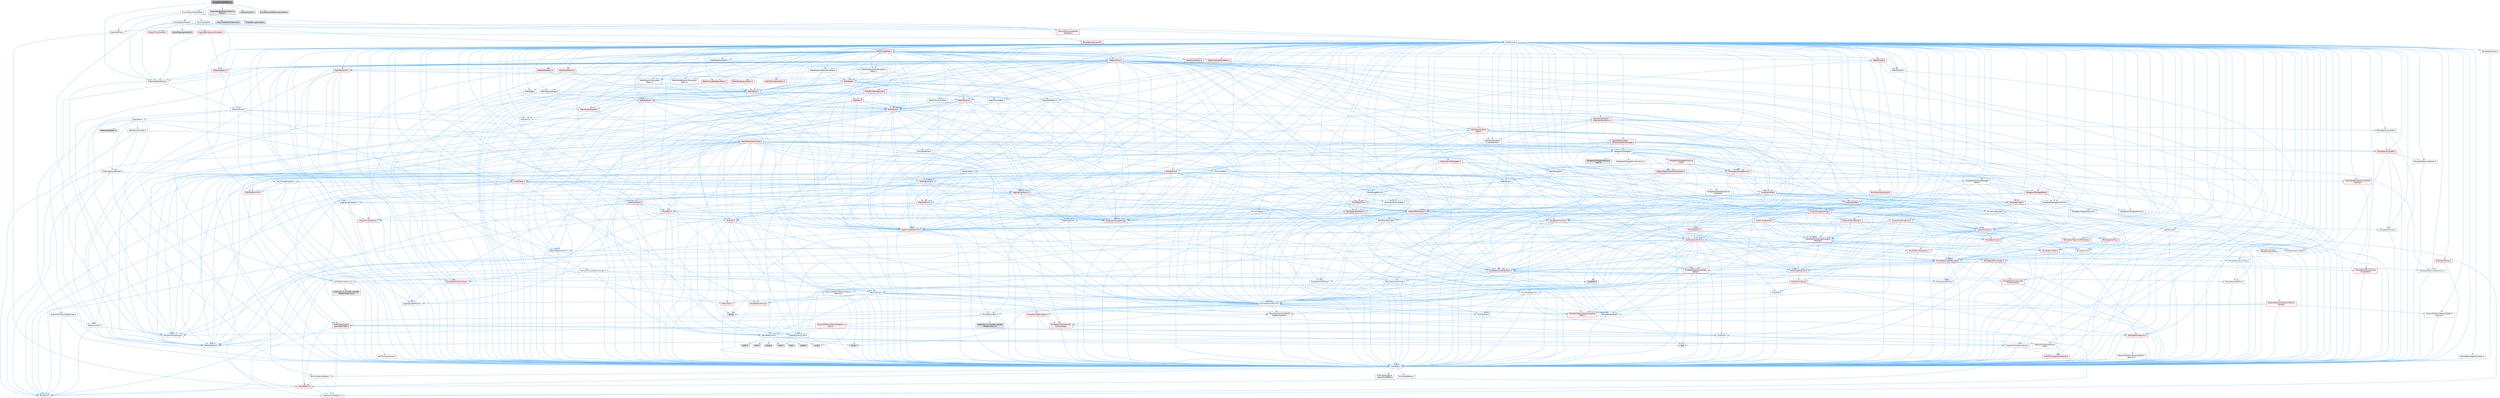 digraph "SkinnedLevelSetElem.h"
{
 // INTERACTIVE_SVG=YES
 // LATEX_PDF_SIZE
  bgcolor="transparent";
  edge [fontname=Helvetica,fontsize=10,labelfontname=Helvetica,labelfontsize=10];
  node [fontname=Helvetica,fontsize=10,shape=box,height=0.2,width=0.4];
  Node1 [id="Node000001",label="SkinnedLevelSetElem.h",height=0.2,width=0.4,color="gray40", fillcolor="grey60", style="filled", fontcolor="black",tooltip=" "];
  Node1 -> Node2 [id="edge1_Node000001_Node000002",color="steelblue1",style="solid",tooltip=" "];
  Node2 [id="Node000002",label="UObject/ObjectMacros.h",height=0.2,width=0.4,color="grey40", fillcolor="white", style="filled",URL="$d8/d8d/ObjectMacros_8h.html",tooltip=" "];
  Node2 -> Node3 [id="edge2_Node000002_Node000003",color="steelblue1",style="solid",tooltip=" "];
  Node3 [id="Node000003",label="Misc/EnumClassFlags.h",height=0.2,width=0.4,color="grey40", fillcolor="white", style="filled",URL="$d8/de7/EnumClassFlags_8h.html",tooltip=" "];
  Node2 -> Node4 [id="edge3_Node000002_Node000004",color="steelblue1",style="solid",tooltip=" "];
  Node4 [id="Node000004",label="UObject/Script.h",height=0.2,width=0.4,color="grey40", fillcolor="white", style="filled",URL="$de/dc6/Script_8h.html",tooltip=" "];
  Node4 -> Node5 [id="edge4_Node000004_Node000005",color="steelblue1",style="solid",tooltip=" "];
  Node5 [id="Node000005",label="Delegates/Delegate.h",height=0.2,width=0.4,color="grey40", fillcolor="white", style="filled",URL="$d4/d80/Delegate_8h.html",tooltip=" "];
  Node5 -> Node6 [id="edge5_Node000005_Node000006",color="steelblue1",style="solid",tooltip=" "];
  Node6 [id="Node000006",label="CoreTypes.h",height=0.2,width=0.4,color="grey40", fillcolor="white", style="filled",URL="$dc/dec/CoreTypes_8h.html",tooltip=" "];
  Node6 -> Node7 [id="edge6_Node000006_Node000007",color="steelblue1",style="solid",tooltip=" "];
  Node7 [id="Node000007",label="HAL/Platform.h",height=0.2,width=0.4,color="red", fillcolor="#FFF0F0", style="filled",URL="$d9/dd0/Platform_8h.html",tooltip=" "];
  Node7 -> Node8 [id="edge7_Node000007_Node000008",color="steelblue1",style="solid",tooltip=" "];
  Node8 [id="Node000008",label="Misc/Build.h",height=0.2,width=0.4,color="grey40", fillcolor="white", style="filled",URL="$d3/dbb/Build_8h.html",tooltip=" "];
  Node7 -> Node11 [id="edge8_Node000007_Node000011",color="steelblue1",style="solid",tooltip=" "];
  Node11 [id="Node000011",label="PreprocessorHelpers.h",height=0.2,width=0.4,color="grey40", fillcolor="white", style="filled",URL="$db/ddb/PreprocessorHelpers_8h.html",tooltip=" "];
  Node6 -> Node17 [id="edge9_Node000006_Node000017",color="steelblue1",style="solid",tooltip=" "];
  Node17 [id="Node000017",label="ProfilingDebugging\l/UMemoryDefines.h",height=0.2,width=0.4,color="grey40", fillcolor="white", style="filled",URL="$d2/da2/UMemoryDefines_8h.html",tooltip=" "];
  Node6 -> Node18 [id="edge10_Node000006_Node000018",color="steelblue1",style="solid",tooltip=" "];
  Node18 [id="Node000018",label="Misc/CoreMiscDefines.h",height=0.2,width=0.4,color="grey40", fillcolor="white", style="filled",URL="$da/d38/CoreMiscDefines_8h.html",tooltip=" "];
  Node18 -> Node7 [id="edge11_Node000018_Node000007",color="steelblue1",style="solid",tooltip=" "];
  Node18 -> Node11 [id="edge12_Node000018_Node000011",color="steelblue1",style="solid",tooltip=" "];
  Node6 -> Node19 [id="edge13_Node000006_Node000019",color="steelblue1",style="solid",tooltip=" "];
  Node19 [id="Node000019",label="Misc/CoreDefines.h",height=0.2,width=0.4,color="grey40", fillcolor="white", style="filled",URL="$d3/dd2/CoreDefines_8h.html",tooltip=" "];
  Node5 -> Node20 [id="edge14_Node000005_Node000020",color="steelblue1",style="solid",tooltip=" "];
  Node20 [id="Node000020",label="Misc/AssertionMacros.h",height=0.2,width=0.4,color="grey40", fillcolor="white", style="filled",URL="$d0/dfa/AssertionMacros_8h.html",tooltip=" "];
  Node20 -> Node6 [id="edge15_Node000020_Node000006",color="steelblue1",style="solid",tooltip=" "];
  Node20 -> Node7 [id="edge16_Node000020_Node000007",color="steelblue1",style="solid",tooltip=" "];
  Node20 -> Node21 [id="edge17_Node000020_Node000021",color="steelblue1",style="solid",tooltip=" "];
  Node21 [id="Node000021",label="HAL/PlatformMisc.h",height=0.2,width=0.4,color="grey40", fillcolor="white", style="filled",URL="$d0/df5/PlatformMisc_8h.html",tooltip=" "];
  Node21 -> Node6 [id="edge18_Node000021_Node000006",color="steelblue1",style="solid",tooltip=" "];
  Node21 -> Node22 [id="edge19_Node000021_Node000022",color="steelblue1",style="solid",tooltip=" "];
  Node22 [id="Node000022",label="GenericPlatform/GenericPlatform\lMisc.h",height=0.2,width=0.4,color="red", fillcolor="#FFF0F0", style="filled",URL="$db/d9a/GenericPlatformMisc_8h.html",tooltip=" "];
  Node22 -> Node28 [id="edge20_Node000022_Node000028",color="steelblue1",style="solid",tooltip=" "];
  Node28 [id="Node000028",label="CoreFwd.h",height=0.2,width=0.4,color="grey40", fillcolor="white", style="filled",URL="$d1/d1e/CoreFwd_8h.html",tooltip=" "];
  Node28 -> Node6 [id="edge21_Node000028_Node000006",color="steelblue1",style="solid",tooltip=" "];
  Node28 -> Node29 [id="edge22_Node000028_Node000029",color="steelblue1",style="solid",tooltip=" "];
  Node29 [id="Node000029",label="Containers/ContainersFwd.h",height=0.2,width=0.4,color="grey40", fillcolor="white", style="filled",URL="$d4/d0a/ContainersFwd_8h.html",tooltip=" "];
  Node29 -> Node7 [id="edge23_Node000029_Node000007",color="steelblue1",style="solid",tooltip=" "];
  Node29 -> Node6 [id="edge24_Node000029_Node000006",color="steelblue1",style="solid",tooltip=" "];
  Node29 -> Node26 [id="edge25_Node000029_Node000026",color="steelblue1",style="solid",tooltip=" "];
  Node26 [id="Node000026",label="Traits/IsContiguousContainer.h",height=0.2,width=0.4,color="red", fillcolor="#FFF0F0", style="filled",URL="$d5/d3c/IsContiguousContainer_8h.html",tooltip=" "];
  Node26 -> Node6 [id="edge26_Node000026_Node000006",color="steelblue1",style="solid",tooltip=" "];
  Node28 -> Node30 [id="edge27_Node000028_Node000030",color="steelblue1",style="solid",tooltip=" "];
  Node30 [id="Node000030",label="Math/MathFwd.h",height=0.2,width=0.4,color="grey40", fillcolor="white", style="filled",URL="$d2/d10/MathFwd_8h.html",tooltip=" "];
  Node30 -> Node7 [id="edge28_Node000030_Node000007",color="steelblue1",style="solid",tooltip=" "];
  Node28 -> Node31 [id="edge29_Node000028_Node000031",color="steelblue1",style="solid",tooltip=" "];
  Node31 [id="Node000031",label="UObject/UObjectHierarchy\lFwd.h",height=0.2,width=0.4,color="grey40", fillcolor="white", style="filled",URL="$d3/d13/UObjectHierarchyFwd_8h.html",tooltip=" "];
  Node22 -> Node6 [id="edge30_Node000022_Node000006",color="steelblue1",style="solid",tooltip=" "];
  Node22 -> Node33 [id="edge31_Node000022_Node000033",color="steelblue1",style="solid",tooltip=" "];
  Node33 [id="Node000033",label="HAL/PlatformCrt.h",height=0.2,width=0.4,color="grey40", fillcolor="white", style="filled",URL="$d8/d75/PlatformCrt_8h.html",tooltip=" "];
  Node33 -> Node34 [id="edge32_Node000033_Node000034",color="steelblue1",style="solid",tooltip=" "];
  Node34 [id="Node000034",label="new",height=0.2,width=0.4,color="grey60", fillcolor="#E0E0E0", style="filled",tooltip=" "];
  Node33 -> Node35 [id="edge33_Node000033_Node000035",color="steelblue1",style="solid",tooltip=" "];
  Node35 [id="Node000035",label="wchar.h",height=0.2,width=0.4,color="grey60", fillcolor="#E0E0E0", style="filled",tooltip=" "];
  Node33 -> Node36 [id="edge34_Node000033_Node000036",color="steelblue1",style="solid",tooltip=" "];
  Node36 [id="Node000036",label="stddef.h",height=0.2,width=0.4,color="grey60", fillcolor="#E0E0E0", style="filled",tooltip=" "];
  Node33 -> Node37 [id="edge35_Node000033_Node000037",color="steelblue1",style="solid",tooltip=" "];
  Node37 [id="Node000037",label="stdlib.h",height=0.2,width=0.4,color="grey60", fillcolor="#E0E0E0", style="filled",tooltip=" "];
  Node33 -> Node38 [id="edge36_Node000033_Node000038",color="steelblue1",style="solid",tooltip=" "];
  Node38 [id="Node000038",label="stdio.h",height=0.2,width=0.4,color="grey60", fillcolor="#E0E0E0", style="filled",tooltip=" "];
  Node33 -> Node39 [id="edge37_Node000033_Node000039",color="steelblue1",style="solid",tooltip=" "];
  Node39 [id="Node000039",label="stdarg.h",height=0.2,width=0.4,color="grey60", fillcolor="#E0E0E0", style="filled",tooltip=" "];
  Node33 -> Node40 [id="edge38_Node000033_Node000040",color="steelblue1",style="solid",tooltip=" "];
  Node40 [id="Node000040",label="math.h",height=0.2,width=0.4,color="grey60", fillcolor="#E0E0E0", style="filled",tooltip=" "];
  Node33 -> Node41 [id="edge39_Node000033_Node000041",color="steelblue1",style="solid",tooltip=" "];
  Node41 [id="Node000041",label="float.h",height=0.2,width=0.4,color="grey60", fillcolor="#E0E0E0", style="filled",tooltip=" "];
  Node33 -> Node42 [id="edge40_Node000033_Node000042",color="steelblue1",style="solid",tooltip=" "];
  Node42 [id="Node000042",label="string.h",height=0.2,width=0.4,color="grey60", fillcolor="#E0E0E0", style="filled",tooltip=" "];
  Node22 -> Node43 [id="edge41_Node000022_Node000043",color="steelblue1",style="solid",tooltip=" "];
  Node43 [id="Node000043",label="Math/NumericLimits.h",height=0.2,width=0.4,color="grey40", fillcolor="white", style="filled",URL="$df/d1b/NumericLimits_8h.html",tooltip=" "];
  Node43 -> Node6 [id="edge42_Node000043_Node000006",color="steelblue1",style="solid",tooltip=" "];
  Node22 -> Node3 [id="edge43_Node000022_Node000003",color="steelblue1",style="solid",tooltip=" "];
  Node21 -> Node47 [id="edge44_Node000021_Node000047",color="steelblue1",style="solid",tooltip=" "];
  Node47 [id="Node000047",label="COMPILED_PLATFORM_HEADER\l(PlatformMisc.h)",height=0.2,width=0.4,color="grey60", fillcolor="#E0E0E0", style="filled",tooltip=" "];
  Node21 -> Node48 [id="edge45_Node000021_Node000048",color="steelblue1",style="solid",tooltip=" "];
  Node48 [id="Node000048",label="ProfilingDebugging\l/CpuProfilerTrace.h",height=0.2,width=0.4,color="red", fillcolor="#FFF0F0", style="filled",URL="$da/dcb/CpuProfilerTrace_8h.html",tooltip=" "];
  Node48 -> Node6 [id="edge46_Node000048_Node000006",color="steelblue1",style="solid",tooltip=" "];
  Node48 -> Node29 [id="edge47_Node000048_Node000029",color="steelblue1",style="solid",tooltip=" "];
  Node48 -> Node49 [id="edge48_Node000048_Node000049",color="steelblue1",style="solid",tooltip=" "];
  Node49 [id="Node000049",label="HAL/PlatformAtomics.h",height=0.2,width=0.4,color="red", fillcolor="#FFF0F0", style="filled",URL="$d3/d36/PlatformAtomics_8h.html",tooltip=" "];
  Node49 -> Node6 [id="edge49_Node000049_Node000006",color="steelblue1",style="solid",tooltip=" "];
  Node49 -> Node50 [id="edge50_Node000049_Node000050",color="steelblue1",style="solid",tooltip=" "];
  Node50 [id="Node000050",label="GenericPlatform/GenericPlatform\lAtomics.h",height=0.2,width=0.4,color="grey40", fillcolor="white", style="filled",URL="$da/d72/GenericPlatformAtomics_8h.html",tooltip=" "];
  Node50 -> Node6 [id="edge51_Node000050_Node000006",color="steelblue1",style="solid",tooltip=" "];
  Node48 -> Node11 [id="edge52_Node000048_Node000011",color="steelblue1",style="solid",tooltip=" "];
  Node48 -> Node8 [id="edge53_Node000048_Node000008",color="steelblue1",style="solid",tooltip=" "];
  Node20 -> Node11 [id="edge54_Node000020_Node000011",color="steelblue1",style="solid",tooltip=" "];
  Node20 -> Node56 [id="edge55_Node000020_Node000056",color="steelblue1",style="solid",tooltip=" "];
  Node56 [id="Node000056",label="Templates/EnableIf.h",height=0.2,width=0.4,color="grey40", fillcolor="white", style="filled",URL="$d7/d60/EnableIf_8h.html",tooltip=" "];
  Node56 -> Node6 [id="edge56_Node000056_Node000006",color="steelblue1",style="solid",tooltip=" "];
  Node20 -> Node57 [id="edge57_Node000020_Node000057",color="steelblue1",style="solid",tooltip=" "];
  Node57 [id="Node000057",label="Templates/IsArrayOrRefOf\lTypeByPredicate.h",height=0.2,width=0.4,color="grey40", fillcolor="white", style="filled",URL="$d6/da1/IsArrayOrRefOfTypeByPredicate_8h.html",tooltip=" "];
  Node57 -> Node6 [id="edge58_Node000057_Node000006",color="steelblue1",style="solid",tooltip=" "];
  Node20 -> Node58 [id="edge59_Node000020_Node000058",color="steelblue1",style="solid",tooltip=" "];
  Node58 [id="Node000058",label="Templates/IsValidVariadic\lFunctionArg.h",height=0.2,width=0.4,color="red", fillcolor="#FFF0F0", style="filled",URL="$d0/dc8/IsValidVariadicFunctionArg_8h.html",tooltip=" "];
  Node58 -> Node6 [id="edge60_Node000058_Node000006",color="steelblue1",style="solid",tooltip=" "];
  Node20 -> Node60 [id="edge61_Node000020_Node000060",color="steelblue1",style="solid",tooltip=" "];
  Node60 [id="Node000060",label="Traits/IsCharEncodingCompatible\lWith.h",height=0.2,width=0.4,color="red", fillcolor="#FFF0F0", style="filled",URL="$df/dd1/IsCharEncodingCompatibleWith_8h.html",tooltip=" "];
  Node20 -> Node62 [id="edge62_Node000020_Node000062",color="steelblue1",style="solid",tooltip=" "];
  Node62 [id="Node000062",label="Misc/VarArgs.h",height=0.2,width=0.4,color="grey40", fillcolor="white", style="filled",URL="$d5/d6f/VarArgs_8h.html",tooltip=" "];
  Node62 -> Node6 [id="edge63_Node000062_Node000006",color="steelblue1",style="solid",tooltip=" "];
  Node20 -> Node63 [id="edge64_Node000020_Node000063",color="steelblue1",style="solid",tooltip=" "];
  Node63 [id="Node000063",label="String/FormatStringSan.h",height=0.2,width=0.4,color="red", fillcolor="#FFF0F0", style="filled",URL="$d3/d8b/FormatStringSan_8h.html",tooltip=" "];
  Node63 -> Node6 [id="edge65_Node000063_Node000006",color="steelblue1",style="solid",tooltip=" "];
  Node63 -> Node58 [id="edge66_Node000063_Node000058",color="steelblue1",style="solid",tooltip=" "];
  Node63 -> Node29 [id="edge67_Node000063_Node000029",color="steelblue1",style="solid",tooltip=" "];
  Node20 -> Node69 [id="edge68_Node000020_Node000069",color="steelblue1",style="solid",tooltip=" "];
  Node69 [id="Node000069",label="atomic",height=0.2,width=0.4,color="grey60", fillcolor="#E0E0E0", style="filled",tooltip=" "];
  Node5 -> Node70 [id="edge69_Node000005_Node000070",color="steelblue1",style="solid",tooltip=" "];
  Node70 [id="Node000070",label="UObject/NameTypes.h",height=0.2,width=0.4,color="red", fillcolor="#FFF0F0", style="filled",URL="$d6/d35/NameTypes_8h.html",tooltip=" "];
  Node70 -> Node6 [id="edge70_Node000070_Node000006",color="steelblue1",style="solid",tooltip=" "];
  Node70 -> Node20 [id="edge71_Node000070_Node000020",color="steelblue1",style="solid",tooltip=" "];
  Node70 -> Node71 [id="edge72_Node000070_Node000071",color="steelblue1",style="solid",tooltip=" "];
  Node71 [id="Node000071",label="HAL/UnrealMemory.h",height=0.2,width=0.4,color="red", fillcolor="#FFF0F0", style="filled",URL="$d9/d96/UnrealMemory_8h.html",tooltip=" "];
  Node71 -> Node6 [id="edge73_Node000071_Node000006",color="steelblue1",style="solid",tooltip=" "];
  Node71 -> Node72 [id="edge74_Node000071_Node000072",color="steelblue1",style="solid",tooltip=" "];
  Node72 [id="Node000072",label="GenericPlatform/GenericPlatform\lMemory.h",height=0.2,width=0.4,color="grey40", fillcolor="white", style="filled",URL="$dd/d22/GenericPlatformMemory_8h.html",tooltip=" "];
  Node72 -> Node28 [id="edge75_Node000072_Node000028",color="steelblue1",style="solid",tooltip=" "];
  Node72 -> Node6 [id="edge76_Node000072_Node000006",color="steelblue1",style="solid",tooltip=" "];
  Node72 -> Node73 [id="edge77_Node000072_Node000073",color="steelblue1",style="solid",tooltip=" "];
  Node73 [id="Node000073",label="HAL/PlatformString.h",height=0.2,width=0.4,color="red", fillcolor="#FFF0F0", style="filled",URL="$db/db5/PlatformString_8h.html",tooltip=" "];
  Node73 -> Node6 [id="edge78_Node000073_Node000006",color="steelblue1",style="solid",tooltip=" "];
  Node72 -> Node42 [id="edge79_Node000072_Node000042",color="steelblue1",style="solid",tooltip=" "];
  Node72 -> Node35 [id="edge80_Node000072_Node000035",color="steelblue1",style="solid",tooltip=" "];
  Node71 -> Node75 [id="edge81_Node000071_Node000075",color="steelblue1",style="solid",tooltip=" "];
  Node75 [id="Node000075",label="HAL/MemoryBase.h",height=0.2,width=0.4,color="red", fillcolor="#FFF0F0", style="filled",URL="$d6/d9f/MemoryBase_8h.html",tooltip=" "];
  Node75 -> Node6 [id="edge82_Node000075_Node000006",color="steelblue1",style="solid",tooltip=" "];
  Node75 -> Node49 [id="edge83_Node000075_Node000049",color="steelblue1",style="solid",tooltip=" "];
  Node75 -> Node33 [id="edge84_Node000075_Node000033",color="steelblue1",style="solid",tooltip=" "];
  Node75 -> Node76 [id="edge85_Node000075_Node000076",color="steelblue1",style="solid",tooltip=" "];
  Node76 [id="Node000076",label="Misc/Exec.h",height=0.2,width=0.4,color="grey40", fillcolor="white", style="filled",URL="$de/ddb/Exec_8h.html",tooltip=" "];
  Node76 -> Node6 [id="edge86_Node000076_Node000006",color="steelblue1",style="solid",tooltip=" "];
  Node76 -> Node20 [id="edge87_Node000076_Node000020",color="steelblue1",style="solid",tooltip=" "];
  Node75 -> Node77 [id="edge88_Node000075_Node000077",color="steelblue1",style="solid",tooltip=" "];
  Node77 [id="Node000077",label="Misc/OutputDevice.h",height=0.2,width=0.4,color="grey40", fillcolor="white", style="filled",URL="$d7/d32/OutputDevice_8h.html",tooltip=" "];
  Node77 -> Node28 [id="edge89_Node000077_Node000028",color="steelblue1",style="solid",tooltip=" "];
  Node77 -> Node6 [id="edge90_Node000077_Node000006",color="steelblue1",style="solid",tooltip=" "];
  Node77 -> Node78 [id="edge91_Node000077_Node000078",color="steelblue1",style="solid",tooltip=" "];
  Node78 [id="Node000078",label="Logging/LogVerbosity.h",height=0.2,width=0.4,color="grey40", fillcolor="white", style="filled",URL="$d2/d8f/LogVerbosity_8h.html",tooltip=" "];
  Node78 -> Node6 [id="edge92_Node000078_Node000006",color="steelblue1",style="solid",tooltip=" "];
  Node77 -> Node62 [id="edge93_Node000077_Node000062",color="steelblue1",style="solid",tooltip=" "];
  Node77 -> Node57 [id="edge94_Node000077_Node000057",color="steelblue1",style="solid",tooltip=" "];
  Node77 -> Node58 [id="edge95_Node000077_Node000058",color="steelblue1",style="solid",tooltip=" "];
  Node77 -> Node60 [id="edge96_Node000077_Node000060",color="steelblue1",style="solid",tooltip=" "];
  Node71 -> Node88 [id="edge97_Node000071_Node000088",color="steelblue1",style="solid",tooltip=" "];
  Node88 [id="Node000088",label="HAL/PlatformMemory.h",height=0.2,width=0.4,color="grey40", fillcolor="white", style="filled",URL="$de/d68/PlatformMemory_8h.html",tooltip=" "];
  Node88 -> Node6 [id="edge98_Node000088_Node000006",color="steelblue1",style="solid",tooltip=" "];
  Node88 -> Node72 [id="edge99_Node000088_Node000072",color="steelblue1",style="solid",tooltip=" "];
  Node88 -> Node89 [id="edge100_Node000088_Node000089",color="steelblue1",style="solid",tooltip=" "];
  Node89 [id="Node000089",label="COMPILED_PLATFORM_HEADER\l(PlatformMemory.h)",height=0.2,width=0.4,color="grey60", fillcolor="#E0E0E0", style="filled",tooltip=" "];
  Node71 -> Node91 [id="edge101_Node000071_Node000091",color="steelblue1",style="solid",tooltip=" "];
  Node91 [id="Node000091",label="Templates/IsPointer.h",height=0.2,width=0.4,color="grey40", fillcolor="white", style="filled",URL="$d7/d05/IsPointer_8h.html",tooltip=" "];
  Node91 -> Node6 [id="edge102_Node000091_Node000006",color="steelblue1",style="solid",tooltip=" "];
  Node70 -> Node92 [id="edge103_Node000070_Node000092",color="steelblue1",style="solid",tooltip=" "];
  Node92 [id="Node000092",label="Templates/UnrealTypeTraits.h",height=0.2,width=0.4,color="red", fillcolor="#FFF0F0", style="filled",URL="$d2/d2d/UnrealTypeTraits_8h.html",tooltip=" "];
  Node92 -> Node6 [id="edge104_Node000092_Node000006",color="steelblue1",style="solid",tooltip=" "];
  Node92 -> Node91 [id="edge105_Node000092_Node000091",color="steelblue1",style="solid",tooltip=" "];
  Node92 -> Node20 [id="edge106_Node000092_Node000020",color="steelblue1",style="solid",tooltip=" "];
  Node92 -> Node84 [id="edge107_Node000092_Node000084",color="steelblue1",style="solid",tooltip=" "];
  Node84 [id="Node000084",label="Templates/AndOrNot.h",height=0.2,width=0.4,color="grey40", fillcolor="white", style="filled",URL="$db/d0a/AndOrNot_8h.html",tooltip=" "];
  Node84 -> Node6 [id="edge108_Node000084_Node000006",color="steelblue1",style="solid",tooltip=" "];
  Node92 -> Node56 [id="edge109_Node000092_Node000056",color="steelblue1",style="solid",tooltip=" "];
  Node92 -> Node93 [id="edge110_Node000092_Node000093",color="steelblue1",style="solid",tooltip=" "];
  Node93 [id="Node000093",label="Templates/IsArithmetic.h",height=0.2,width=0.4,color="grey40", fillcolor="white", style="filled",URL="$d2/d5d/IsArithmetic_8h.html",tooltip=" "];
  Node93 -> Node6 [id="edge111_Node000093_Node000006",color="steelblue1",style="solid",tooltip=" "];
  Node92 -> Node95 [id="edge112_Node000092_Node000095",color="steelblue1",style="solid",tooltip=" "];
  Node95 [id="Node000095",label="Templates/IsPODType.h",height=0.2,width=0.4,color="grey40", fillcolor="white", style="filled",URL="$d7/db1/IsPODType_8h.html",tooltip=" "];
  Node95 -> Node6 [id="edge113_Node000095_Node000006",color="steelblue1",style="solid",tooltip=" "];
  Node92 -> Node96 [id="edge114_Node000092_Node000096",color="steelblue1",style="solid",tooltip=" "];
  Node96 [id="Node000096",label="Templates/IsUECoreType.h",height=0.2,width=0.4,color="red", fillcolor="#FFF0F0", style="filled",URL="$d1/db8/IsUECoreType_8h.html",tooltip=" "];
  Node96 -> Node6 [id="edge115_Node000096_Node000006",color="steelblue1",style="solid",tooltip=" "];
  Node92 -> Node85 [id="edge116_Node000092_Node000085",color="steelblue1",style="solid",tooltip=" "];
  Node85 [id="Node000085",label="Templates/IsTriviallyCopy\lConstructible.h",height=0.2,width=0.4,color="red", fillcolor="#FFF0F0", style="filled",URL="$d3/d78/IsTriviallyCopyConstructible_8h.html",tooltip=" "];
  Node85 -> Node6 [id="edge117_Node000085_Node000006",color="steelblue1",style="solid",tooltip=" "];
  Node70 -> Node97 [id="edge118_Node000070_Node000097",color="steelblue1",style="solid",tooltip=" "];
  Node97 [id="Node000097",label="Templates/UnrealTemplate.h",height=0.2,width=0.4,color="red", fillcolor="#FFF0F0", style="filled",URL="$d4/d24/UnrealTemplate_8h.html",tooltip=" "];
  Node97 -> Node6 [id="edge119_Node000097_Node000006",color="steelblue1",style="solid",tooltip=" "];
  Node97 -> Node91 [id="edge120_Node000097_Node000091",color="steelblue1",style="solid",tooltip=" "];
  Node97 -> Node71 [id="edge121_Node000097_Node000071",color="steelblue1",style="solid",tooltip=" "];
  Node97 -> Node92 [id="edge122_Node000097_Node000092",color="steelblue1",style="solid",tooltip=" "];
  Node97 -> Node100 [id="edge123_Node000097_Node000100",color="steelblue1",style="solid",tooltip=" "];
  Node100 [id="Node000100",label="Templates/RemoveReference.h",height=0.2,width=0.4,color="grey40", fillcolor="white", style="filled",URL="$da/dbe/RemoveReference_8h.html",tooltip=" "];
  Node100 -> Node6 [id="edge124_Node000100_Node000006",color="steelblue1",style="solid",tooltip=" "];
  Node97 -> Node101 [id="edge125_Node000097_Node000101",color="steelblue1",style="solid",tooltip=" "];
  Node101 [id="Node000101",label="Templates/TypeCompatible\lBytes.h",height=0.2,width=0.4,color="red", fillcolor="#FFF0F0", style="filled",URL="$df/d0a/TypeCompatibleBytes_8h.html",tooltip=" "];
  Node101 -> Node6 [id="edge126_Node000101_Node000006",color="steelblue1",style="solid",tooltip=" "];
  Node101 -> Node42 [id="edge127_Node000101_Node000042",color="steelblue1",style="solid",tooltip=" "];
  Node101 -> Node34 [id="edge128_Node000101_Node000034",color="steelblue1",style="solid",tooltip=" "];
  Node97 -> Node26 [id="edge129_Node000097_Node000026",color="steelblue1",style="solid",tooltip=" "];
  Node70 -> Node103 [id="edge130_Node000070_Node000103",color="steelblue1",style="solid",tooltip=" "];
  Node103 [id="Node000103",label="Containers/UnrealString.h",height=0.2,width=0.4,color="red", fillcolor="#FFF0F0", style="filled",URL="$d5/dba/UnrealString_8h.html",tooltip=" "];
  Node70 -> Node110 [id="edge131_Node000070_Node000110",color="steelblue1",style="solid",tooltip=" "];
  Node110 [id="Node000110",label="Containers/StringConv.h",height=0.2,width=0.4,color="red", fillcolor="#FFF0F0", style="filled",URL="$d3/ddf/StringConv_8h.html",tooltip=" "];
  Node110 -> Node6 [id="edge132_Node000110_Node000006",color="steelblue1",style="solid",tooltip=" "];
  Node110 -> Node20 [id="edge133_Node000110_Node000020",color="steelblue1",style="solid",tooltip=" "];
  Node110 -> Node111 [id="edge134_Node000110_Node000111",color="steelblue1",style="solid",tooltip=" "];
  Node111 [id="Node000111",label="Containers/ContainerAllocation\lPolicies.h",height=0.2,width=0.4,color="red", fillcolor="#FFF0F0", style="filled",URL="$d7/dff/ContainerAllocationPolicies_8h.html",tooltip=" "];
  Node111 -> Node6 [id="edge135_Node000111_Node000006",color="steelblue1",style="solid",tooltip=" "];
  Node111 -> Node111 [id="edge136_Node000111_Node000111",color="steelblue1",style="solid",tooltip=" "];
  Node111 -> Node113 [id="edge137_Node000111_Node000113",color="steelblue1",style="solid",tooltip=" "];
  Node113 [id="Node000113",label="HAL/PlatformMath.h",height=0.2,width=0.4,color="red", fillcolor="#FFF0F0", style="filled",URL="$dc/d53/PlatformMath_8h.html",tooltip=" "];
  Node113 -> Node6 [id="edge138_Node000113_Node000006",color="steelblue1",style="solid",tooltip=" "];
  Node111 -> Node71 [id="edge139_Node000111_Node000071",color="steelblue1",style="solid",tooltip=" "];
  Node111 -> Node43 [id="edge140_Node000111_Node000043",color="steelblue1",style="solid",tooltip=" "];
  Node111 -> Node20 [id="edge141_Node000111_Node000020",color="steelblue1",style="solid",tooltip=" "];
  Node111 -> Node122 [id="edge142_Node000111_Node000122",color="steelblue1",style="solid",tooltip=" "];
  Node122 [id="Node000122",label="Templates/MemoryOps.h",height=0.2,width=0.4,color="red", fillcolor="#FFF0F0", style="filled",URL="$db/dea/MemoryOps_8h.html",tooltip=" "];
  Node122 -> Node6 [id="edge143_Node000122_Node000006",color="steelblue1",style="solid",tooltip=" "];
  Node122 -> Node71 [id="edge144_Node000122_Node000071",color="steelblue1",style="solid",tooltip=" "];
  Node122 -> Node86 [id="edge145_Node000122_Node000086",color="steelblue1",style="solid",tooltip=" "];
  Node86 [id="Node000086",label="Templates/IsTriviallyCopy\lAssignable.h",height=0.2,width=0.4,color="red", fillcolor="#FFF0F0", style="filled",URL="$d2/df2/IsTriviallyCopyAssignable_8h.html",tooltip=" "];
  Node86 -> Node6 [id="edge146_Node000086_Node000006",color="steelblue1",style="solid",tooltip=" "];
  Node122 -> Node85 [id="edge147_Node000122_Node000085",color="steelblue1",style="solid",tooltip=" "];
  Node122 -> Node92 [id="edge148_Node000122_Node000092",color="steelblue1",style="solid",tooltip=" "];
  Node122 -> Node34 [id="edge149_Node000122_Node000034",color="steelblue1",style="solid",tooltip=" "];
  Node111 -> Node101 [id="edge150_Node000111_Node000101",color="steelblue1",style="solid",tooltip=" "];
  Node110 -> Node123 [id="edge151_Node000110_Node000123",color="steelblue1",style="solid",tooltip=" "];
  Node123 [id="Node000123",label="Containers/Array.h",height=0.2,width=0.4,color="red", fillcolor="#FFF0F0", style="filled",URL="$df/dd0/Array_8h.html",tooltip=" "];
  Node123 -> Node6 [id="edge152_Node000123_Node000006",color="steelblue1",style="solid",tooltip=" "];
  Node123 -> Node20 [id="edge153_Node000123_Node000020",color="steelblue1",style="solid",tooltip=" "];
  Node123 -> Node71 [id="edge154_Node000123_Node000071",color="steelblue1",style="solid",tooltip=" "];
  Node123 -> Node92 [id="edge155_Node000123_Node000092",color="steelblue1",style="solid",tooltip=" "];
  Node123 -> Node97 [id="edge156_Node000123_Node000097",color="steelblue1",style="solid",tooltip=" "];
  Node123 -> Node111 [id="edge157_Node000123_Node000111",color="steelblue1",style="solid",tooltip=" "];
  Node123 -> Node130 [id="edge158_Node000123_Node000130",color="steelblue1",style="solid",tooltip=" "];
  Node130 [id="Node000130",label="Serialization/Archive.h",height=0.2,width=0.4,color="red", fillcolor="#FFF0F0", style="filled",URL="$d7/d3b/Archive_8h.html",tooltip=" "];
  Node130 -> Node28 [id="edge159_Node000130_Node000028",color="steelblue1",style="solid",tooltip=" "];
  Node130 -> Node6 [id="edge160_Node000130_Node000006",color="steelblue1",style="solid",tooltip=" "];
  Node130 -> Node131 [id="edge161_Node000130_Node000131",color="steelblue1",style="solid",tooltip=" "];
  Node131 [id="Node000131",label="HAL/PlatformProperties.h",height=0.2,width=0.4,color="red", fillcolor="#FFF0F0", style="filled",URL="$d9/db0/PlatformProperties_8h.html",tooltip=" "];
  Node131 -> Node6 [id="edge162_Node000131_Node000006",color="steelblue1",style="solid",tooltip=" "];
  Node130 -> Node134 [id="edge163_Node000130_Node000134",color="steelblue1",style="solid",tooltip=" "];
  Node134 [id="Node000134",label="Internationalization\l/TextNamespaceFwd.h",height=0.2,width=0.4,color="grey40", fillcolor="white", style="filled",URL="$d8/d97/TextNamespaceFwd_8h.html",tooltip=" "];
  Node134 -> Node6 [id="edge164_Node000134_Node000006",color="steelblue1",style="solid",tooltip=" "];
  Node130 -> Node30 [id="edge165_Node000130_Node000030",color="steelblue1",style="solid",tooltip=" "];
  Node130 -> Node20 [id="edge166_Node000130_Node000020",color="steelblue1",style="solid",tooltip=" "];
  Node130 -> Node8 [id="edge167_Node000130_Node000008",color="steelblue1",style="solid",tooltip=" "];
  Node130 -> Node135 [id="edge168_Node000130_Node000135",color="steelblue1",style="solid",tooltip=" "];
  Node135 [id="Node000135",label="Misc/EngineVersionBase.h",height=0.2,width=0.4,color="grey40", fillcolor="white", style="filled",URL="$d5/d2b/EngineVersionBase_8h.html",tooltip=" "];
  Node135 -> Node6 [id="edge169_Node000135_Node000006",color="steelblue1",style="solid",tooltip=" "];
  Node130 -> Node62 [id="edge170_Node000130_Node000062",color="steelblue1",style="solid",tooltip=" "];
  Node130 -> Node56 [id="edge171_Node000130_Node000056",color="steelblue1",style="solid",tooltip=" "];
  Node130 -> Node57 [id="edge172_Node000130_Node000057",color="steelblue1",style="solid",tooltip=" "];
  Node130 -> Node138 [id="edge173_Node000130_Node000138",color="steelblue1",style="solid",tooltip=" "];
  Node138 [id="Node000138",label="Templates/IsEnumClass.h",height=0.2,width=0.4,color="grey40", fillcolor="white", style="filled",URL="$d7/d15/IsEnumClass_8h.html",tooltip=" "];
  Node138 -> Node6 [id="edge174_Node000138_Node000006",color="steelblue1",style="solid",tooltip=" "];
  Node138 -> Node84 [id="edge175_Node000138_Node000084",color="steelblue1",style="solid",tooltip=" "];
  Node130 -> Node58 [id="edge176_Node000130_Node000058",color="steelblue1",style="solid",tooltip=" "];
  Node130 -> Node97 [id="edge177_Node000130_Node000097",color="steelblue1",style="solid",tooltip=" "];
  Node130 -> Node60 [id="edge178_Node000130_Node000060",color="steelblue1",style="solid",tooltip=" "];
  Node130 -> Node139 [id="edge179_Node000130_Node000139",color="steelblue1",style="solid",tooltip=" "];
  Node139 [id="Node000139",label="UObject/ObjectVersion.h",height=0.2,width=0.4,color="grey40", fillcolor="white", style="filled",URL="$da/d63/ObjectVersion_8h.html",tooltip=" "];
  Node139 -> Node6 [id="edge180_Node000139_Node000006",color="steelblue1",style="solid",tooltip=" "];
  Node123 -> Node156 [id="edge181_Node000123_Node000156",color="steelblue1",style="solid",tooltip=" "];
  Node156 [id="Node000156",label="Templates/Invoke.h",height=0.2,width=0.4,color="red", fillcolor="#FFF0F0", style="filled",URL="$d7/deb/Invoke_8h.html",tooltip=" "];
  Node156 -> Node6 [id="edge182_Node000156_Node000006",color="steelblue1",style="solid",tooltip=" "];
  Node156 -> Node97 [id="edge183_Node000156_Node000097",color="steelblue1",style="solid",tooltip=" "];
  Node123 -> Node161 [id="edge184_Node000123_Node000161",color="steelblue1",style="solid",tooltip=" "];
  Node161 [id="Node000161",label="Templates/Less.h",height=0.2,width=0.4,color="grey40", fillcolor="white", style="filled",URL="$de/dc8/Less_8h.html",tooltip=" "];
  Node161 -> Node6 [id="edge185_Node000161_Node000006",color="steelblue1",style="solid",tooltip=" "];
  Node161 -> Node97 [id="edge186_Node000161_Node000097",color="steelblue1",style="solid",tooltip=" "];
  Node123 -> Node169 [id="edge187_Node000123_Node000169",color="steelblue1",style="solid",tooltip=" "];
  Node169 [id="Node000169",label="Templates/Sorting.h",height=0.2,width=0.4,color="red", fillcolor="#FFF0F0", style="filled",URL="$d3/d9e/Sorting_8h.html",tooltip=" "];
  Node169 -> Node6 [id="edge188_Node000169_Node000006",color="steelblue1",style="solid",tooltip=" "];
  Node169 -> Node113 [id="edge189_Node000169_Node000113",color="steelblue1",style="solid",tooltip=" "];
  Node169 -> Node161 [id="edge190_Node000169_Node000161",color="steelblue1",style="solid",tooltip=" "];
  Node123 -> Node173 [id="edge191_Node000123_Node000173",color="steelblue1",style="solid",tooltip=" "];
  Node173 [id="Node000173",label="Templates/AlignmentTemplates.h",height=0.2,width=0.4,color="red", fillcolor="#FFF0F0", style="filled",URL="$dd/d32/AlignmentTemplates_8h.html",tooltip=" "];
  Node173 -> Node6 [id="edge192_Node000173_Node000006",color="steelblue1",style="solid",tooltip=" "];
  Node173 -> Node91 [id="edge193_Node000173_Node000091",color="steelblue1",style="solid",tooltip=" "];
  Node110 -> Node147 [id="edge194_Node000110_Node000147",color="steelblue1",style="solid",tooltip=" "];
  Node147 [id="Node000147",label="Misc/CString.h",height=0.2,width=0.4,color="grey40", fillcolor="white", style="filled",URL="$d2/d49/CString_8h.html",tooltip=" "];
  Node147 -> Node6 [id="edge195_Node000147_Node000006",color="steelblue1",style="solid",tooltip=" "];
  Node147 -> Node33 [id="edge196_Node000147_Node000033",color="steelblue1",style="solid",tooltip=" "];
  Node147 -> Node73 [id="edge197_Node000147_Node000073",color="steelblue1",style="solid",tooltip=" "];
  Node147 -> Node20 [id="edge198_Node000147_Node000020",color="steelblue1",style="solid",tooltip=" "];
  Node147 -> Node148 [id="edge199_Node000147_Node000148",color="steelblue1",style="solid",tooltip=" "];
  Node148 [id="Node000148",label="Misc/Char.h",height=0.2,width=0.4,color="red", fillcolor="#FFF0F0", style="filled",URL="$d0/d58/Char_8h.html",tooltip=" "];
  Node148 -> Node6 [id="edge200_Node000148_Node000006",color="steelblue1",style="solid",tooltip=" "];
  Node147 -> Node62 [id="edge201_Node000147_Node000062",color="steelblue1",style="solid",tooltip=" "];
  Node147 -> Node57 [id="edge202_Node000147_Node000057",color="steelblue1",style="solid",tooltip=" "];
  Node147 -> Node58 [id="edge203_Node000147_Node000058",color="steelblue1",style="solid",tooltip=" "];
  Node147 -> Node60 [id="edge204_Node000147_Node000060",color="steelblue1",style="solid",tooltip=" "];
  Node110 -> Node174 [id="edge205_Node000110_Node000174",color="steelblue1",style="solid",tooltip=" "];
  Node174 [id="Node000174",label="Templates/IsArray.h",height=0.2,width=0.4,color="grey40", fillcolor="white", style="filled",URL="$d8/d8d/IsArray_8h.html",tooltip=" "];
  Node174 -> Node6 [id="edge206_Node000174_Node000006",color="steelblue1",style="solid",tooltip=" "];
  Node110 -> Node97 [id="edge207_Node000110_Node000097",color="steelblue1",style="solid",tooltip=" "];
  Node110 -> Node92 [id="edge208_Node000110_Node000092",color="steelblue1",style="solid",tooltip=" "];
  Node110 -> Node60 [id="edge209_Node000110_Node000060",color="steelblue1",style="solid",tooltip=" "];
  Node110 -> Node26 [id="edge210_Node000110_Node000026",color="steelblue1",style="solid",tooltip=" "];
  Node70 -> Node175 [id="edge211_Node000070_Node000175",color="steelblue1",style="solid",tooltip=" "];
  Node175 [id="Node000175",label="UObject/UnrealNames.h",height=0.2,width=0.4,color="red", fillcolor="#FFF0F0", style="filled",URL="$d8/db1/UnrealNames_8h.html",tooltip=" "];
  Node175 -> Node6 [id="edge212_Node000175_Node000006",color="steelblue1",style="solid",tooltip=" "];
  Node5 -> Node183 [id="edge213_Node000005_Node000183",color="steelblue1",style="solid",tooltip=" "];
  Node183 [id="Node000183",label="Templates/SharedPointer.h",height=0.2,width=0.4,color="red", fillcolor="#FFF0F0", style="filled",URL="$d2/d17/SharedPointer_8h.html",tooltip=" "];
  Node183 -> Node6 [id="edge214_Node000183_Node000006",color="steelblue1",style="solid",tooltip=" "];
  Node183 -> Node184 [id="edge215_Node000183_Node000184",color="steelblue1",style="solid",tooltip=" "];
  Node184 [id="Node000184",label="Templates/PointerIsConvertible\lFromTo.h",height=0.2,width=0.4,color="red", fillcolor="#FFF0F0", style="filled",URL="$d6/d65/PointerIsConvertibleFromTo_8h.html",tooltip=" "];
  Node184 -> Node6 [id="edge216_Node000184_Node000006",color="steelblue1",style="solid",tooltip=" "];
  Node183 -> Node20 [id="edge217_Node000183_Node000020",color="steelblue1",style="solid",tooltip=" "];
  Node183 -> Node71 [id="edge218_Node000183_Node000071",color="steelblue1",style="solid",tooltip=" "];
  Node183 -> Node123 [id="edge219_Node000183_Node000123",color="steelblue1",style="solid",tooltip=" "];
  Node183 -> Node185 [id="edge220_Node000183_Node000185",color="steelblue1",style="solid",tooltip=" "];
  Node185 [id="Node000185",label="Containers/Map.h",height=0.2,width=0.4,color="red", fillcolor="#FFF0F0", style="filled",URL="$df/d79/Map_8h.html",tooltip=" "];
  Node185 -> Node6 [id="edge221_Node000185_Node000006",color="steelblue1",style="solid",tooltip=" "];
  Node185 -> Node186 [id="edge222_Node000185_Node000186",color="steelblue1",style="solid",tooltip=" "];
  Node186 [id="Node000186",label="Algo/Reverse.h",height=0.2,width=0.4,color="grey40", fillcolor="white", style="filled",URL="$d5/d93/Reverse_8h.html",tooltip=" "];
  Node186 -> Node6 [id="edge223_Node000186_Node000006",color="steelblue1",style="solid",tooltip=" "];
  Node186 -> Node97 [id="edge224_Node000186_Node000097",color="steelblue1",style="solid",tooltip=" "];
  Node185 -> Node187 [id="edge225_Node000185_Node000187",color="steelblue1",style="solid",tooltip=" "];
  Node187 [id="Node000187",label="Containers/Set.h",height=0.2,width=0.4,color="red", fillcolor="#FFF0F0", style="filled",URL="$d4/d45/Set_8h.html",tooltip=" "];
  Node187 -> Node111 [id="edge226_Node000187_Node000111",color="steelblue1",style="solid",tooltip=" "];
  Node187 -> Node189 [id="edge227_Node000187_Node000189",color="steelblue1",style="solid",tooltip=" "];
  Node189 [id="Node000189",label="Containers/SparseArray.h",height=0.2,width=0.4,color="red", fillcolor="#FFF0F0", style="filled",URL="$d5/dbf/SparseArray_8h.html",tooltip=" "];
  Node189 -> Node6 [id="edge228_Node000189_Node000006",color="steelblue1",style="solid",tooltip=" "];
  Node189 -> Node20 [id="edge229_Node000189_Node000020",color="steelblue1",style="solid",tooltip=" "];
  Node189 -> Node71 [id="edge230_Node000189_Node000071",color="steelblue1",style="solid",tooltip=" "];
  Node189 -> Node92 [id="edge231_Node000189_Node000092",color="steelblue1",style="solid",tooltip=" "];
  Node189 -> Node97 [id="edge232_Node000189_Node000097",color="steelblue1",style="solid",tooltip=" "];
  Node189 -> Node111 [id="edge233_Node000189_Node000111",color="steelblue1",style="solid",tooltip=" "];
  Node189 -> Node161 [id="edge234_Node000189_Node000161",color="steelblue1",style="solid",tooltip=" "];
  Node189 -> Node123 [id="edge235_Node000189_Node000123",color="steelblue1",style="solid",tooltip=" "];
  Node189 -> Node172 [id="edge236_Node000189_Node000172",color="steelblue1",style="solid",tooltip=" "];
  Node172 [id="Node000172",label="Math/UnrealMathUtility.h",height=0.2,width=0.4,color="red", fillcolor="#FFF0F0", style="filled",URL="$db/db8/UnrealMathUtility_8h.html",tooltip=" "];
  Node172 -> Node6 [id="edge237_Node000172_Node000006",color="steelblue1",style="solid",tooltip=" "];
  Node172 -> Node20 [id="edge238_Node000172_Node000020",color="steelblue1",style="solid",tooltip=" "];
  Node172 -> Node113 [id="edge239_Node000172_Node000113",color="steelblue1",style="solid",tooltip=" "];
  Node172 -> Node30 [id="edge240_Node000172_Node000030",color="steelblue1",style="solid",tooltip=" "];
  Node189 -> Node190 [id="edge241_Node000189_Node000190",color="steelblue1",style="solid",tooltip=" "];
  Node190 [id="Node000190",label="Containers/ScriptArray.h",height=0.2,width=0.4,color="red", fillcolor="#FFF0F0", style="filled",URL="$dc/daf/ScriptArray_8h.html",tooltip=" "];
  Node190 -> Node6 [id="edge242_Node000190_Node000006",color="steelblue1",style="solid",tooltip=" "];
  Node190 -> Node20 [id="edge243_Node000190_Node000020",color="steelblue1",style="solid",tooltip=" "];
  Node190 -> Node71 [id="edge244_Node000190_Node000071",color="steelblue1",style="solid",tooltip=" "];
  Node190 -> Node111 [id="edge245_Node000190_Node000111",color="steelblue1",style="solid",tooltip=" "];
  Node190 -> Node123 [id="edge246_Node000190_Node000123",color="steelblue1",style="solid",tooltip=" "];
  Node189 -> Node191 [id="edge247_Node000189_Node000191",color="steelblue1",style="solid",tooltip=" "];
  Node191 [id="Node000191",label="Containers/BitArray.h",height=0.2,width=0.4,color="red", fillcolor="#FFF0F0", style="filled",URL="$d1/de4/BitArray_8h.html",tooltip=" "];
  Node191 -> Node111 [id="edge248_Node000191_Node000111",color="steelblue1",style="solid",tooltip=" "];
  Node191 -> Node6 [id="edge249_Node000191_Node000006",color="steelblue1",style="solid",tooltip=" "];
  Node191 -> Node49 [id="edge250_Node000191_Node000049",color="steelblue1",style="solid",tooltip=" "];
  Node191 -> Node71 [id="edge251_Node000191_Node000071",color="steelblue1",style="solid",tooltip=" "];
  Node191 -> Node172 [id="edge252_Node000191_Node000172",color="steelblue1",style="solid",tooltip=" "];
  Node191 -> Node20 [id="edge253_Node000191_Node000020",color="steelblue1",style="solid",tooltip=" "];
  Node191 -> Node3 [id="edge254_Node000191_Node000003",color="steelblue1",style="solid",tooltip=" "];
  Node191 -> Node130 [id="edge255_Node000191_Node000130",color="steelblue1",style="solid",tooltip=" "];
  Node191 -> Node56 [id="edge256_Node000191_Node000056",color="steelblue1",style="solid",tooltip=" "];
  Node191 -> Node156 [id="edge257_Node000191_Node000156",color="steelblue1",style="solid",tooltip=" "];
  Node191 -> Node97 [id="edge258_Node000191_Node000097",color="steelblue1",style="solid",tooltip=" "];
  Node191 -> Node92 [id="edge259_Node000191_Node000092",color="steelblue1",style="solid",tooltip=" "];
  Node189 -> Node103 [id="edge260_Node000189_Node000103",color="steelblue1",style="solid",tooltip=" "];
  Node187 -> Node29 [id="edge261_Node000187_Node000029",color="steelblue1",style="solid",tooltip=" "];
  Node187 -> Node172 [id="edge262_Node000187_Node000172",color="steelblue1",style="solid",tooltip=" "];
  Node187 -> Node20 [id="edge263_Node000187_Node000020",color="steelblue1",style="solid",tooltip=" "];
  Node187 -> Node207 [id="edge264_Node000187_Node000207",color="steelblue1",style="solid",tooltip=" "];
  Node207 [id="Node000207",label="Misc/StructBuilder.h",height=0.2,width=0.4,color="grey40", fillcolor="white", style="filled",URL="$d9/db3/StructBuilder_8h.html",tooltip=" "];
  Node207 -> Node6 [id="edge265_Node000207_Node000006",color="steelblue1",style="solid",tooltip=" "];
  Node207 -> Node172 [id="edge266_Node000207_Node000172",color="steelblue1",style="solid",tooltip=" "];
  Node207 -> Node173 [id="edge267_Node000207_Node000173",color="steelblue1",style="solid",tooltip=" "];
  Node187 -> Node208 [id="edge268_Node000187_Node000208",color="steelblue1",style="solid",tooltip=" "];
  Node208 [id="Node000208",label="Templates/Function.h",height=0.2,width=0.4,color="red", fillcolor="#FFF0F0", style="filled",URL="$df/df5/Function_8h.html",tooltip=" "];
  Node208 -> Node6 [id="edge269_Node000208_Node000006",color="steelblue1",style="solid",tooltip=" "];
  Node208 -> Node20 [id="edge270_Node000208_Node000020",color="steelblue1",style="solid",tooltip=" "];
  Node208 -> Node71 [id="edge271_Node000208_Node000071",color="steelblue1",style="solid",tooltip=" "];
  Node208 -> Node92 [id="edge272_Node000208_Node000092",color="steelblue1",style="solid",tooltip=" "];
  Node208 -> Node156 [id="edge273_Node000208_Node000156",color="steelblue1",style="solid",tooltip=" "];
  Node208 -> Node97 [id="edge274_Node000208_Node000097",color="steelblue1",style="solid",tooltip=" "];
  Node208 -> Node172 [id="edge275_Node000208_Node000172",color="steelblue1",style="solid",tooltip=" "];
  Node208 -> Node34 [id="edge276_Node000208_Node000034",color="steelblue1",style="solid",tooltip=" "];
  Node187 -> Node169 [id="edge277_Node000187_Node000169",color="steelblue1",style="solid",tooltip=" "];
  Node187 -> Node145 [id="edge278_Node000187_Node000145",color="steelblue1",style="solid",tooltip=" "];
  Node145 [id="Node000145",label="Templates/TypeHash.h",height=0.2,width=0.4,color="red", fillcolor="#FFF0F0", style="filled",URL="$d1/d62/TypeHash_8h.html",tooltip=" "];
  Node145 -> Node6 [id="edge279_Node000145_Node000006",color="steelblue1",style="solid",tooltip=" "];
  Node145 -> Node146 [id="edge280_Node000145_Node000146",color="steelblue1",style="solid",tooltip=" "];
  Node146 [id="Node000146",label="Misc/Crc.h",height=0.2,width=0.4,color="red", fillcolor="#FFF0F0", style="filled",URL="$d4/dd2/Crc_8h.html",tooltip=" "];
  Node146 -> Node6 [id="edge281_Node000146_Node000006",color="steelblue1",style="solid",tooltip=" "];
  Node146 -> Node73 [id="edge282_Node000146_Node000073",color="steelblue1",style="solid",tooltip=" "];
  Node146 -> Node20 [id="edge283_Node000146_Node000020",color="steelblue1",style="solid",tooltip=" "];
  Node146 -> Node147 [id="edge284_Node000146_Node000147",color="steelblue1",style="solid",tooltip=" "];
  Node146 -> Node148 [id="edge285_Node000146_Node000148",color="steelblue1",style="solid",tooltip=" "];
  Node146 -> Node92 [id="edge286_Node000146_Node000092",color="steelblue1",style="solid",tooltip=" "];
  Node187 -> Node97 [id="edge287_Node000187_Node000097",color="steelblue1",style="solid",tooltip=" "];
  Node185 -> Node103 [id="edge288_Node000185_Node000103",color="steelblue1",style="solid",tooltip=" "];
  Node185 -> Node20 [id="edge289_Node000185_Node000020",color="steelblue1",style="solid",tooltip=" "];
  Node185 -> Node207 [id="edge290_Node000185_Node000207",color="steelblue1",style="solid",tooltip=" "];
  Node185 -> Node208 [id="edge291_Node000185_Node000208",color="steelblue1",style="solid",tooltip=" "];
  Node185 -> Node169 [id="edge292_Node000185_Node000169",color="steelblue1",style="solid",tooltip=" "];
  Node185 -> Node211 [id="edge293_Node000185_Node000211",color="steelblue1",style="solid",tooltip=" "];
  Node211 [id="Node000211",label="Templates/Tuple.h",height=0.2,width=0.4,color="red", fillcolor="#FFF0F0", style="filled",URL="$d2/d4f/Tuple_8h.html",tooltip=" "];
  Node211 -> Node6 [id="edge294_Node000211_Node000006",color="steelblue1",style="solid",tooltip=" "];
  Node211 -> Node97 [id="edge295_Node000211_Node000097",color="steelblue1",style="solid",tooltip=" "];
  Node211 -> Node212 [id="edge296_Node000211_Node000212",color="steelblue1",style="solid",tooltip=" "];
  Node212 [id="Node000212",label="Delegates/IntegerSequence.h",height=0.2,width=0.4,color="grey40", fillcolor="white", style="filled",URL="$d2/dcc/IntegerSequence_8h.html",tooltip=" "];
  Node212 -> Node6 [id="edge297_Node000212_Node000006",color="steelblue1",style="solid",tooltip=" "];
  Node211 -> Node156 [id="edge298_Node000211_Node000156",color="steelblue1",style="solid",tooltip=" "];
  Node211 -> Node145 [id="edge299_Node000211_Node000145",color="steelblue1",style="solid",tooltip=" "];
  Node185 -> Node97 [id="edge300_Node000185_Node000097",color="steelblue1",style="solid",tooltip=" "];
  Node185 -> Node92 [id="edge301_Node000185_Node000092",color="steelblue1",style="solid",tooltip=" "];
  Node183 -> Node214 [id="edge302_Node000183_Node000214",color="steelblue1",style="solid",tooltip=" "];
  Node214 [id="Node000214",label="CoreGlobals.h",height=0.2,width=0.4,color="red", fillcolor="#FFF0F0", style="filled",URL="$d5/d8c/CoreGlobals_8h.html",tooltip=" "];
  Node214 -> Node103 [id="edge303_Node000214_Node000103",color="steelblue1",style="solid",tooltip=" "];
  Node214 -> Node6 [id="edge304_Node000214_Node000006",color="steelblue1",style="solid",tooltip=" "];
  Node214 -> Node215 [id="edge305_Node000214_Node000215",color="steelblue1",style="solid",tooltip=" "];
  Node215 [id="Node000215",label="HAL/PlatformTLS.h",height=0.2,width=0.4,color="red", fillcolor="#FFF0F0", style="filled",URL="$d0/def/PlatformTLS_8h.html",tooltip=" "];
  Node215 -> Node6 [id="edge306_Node000215_Node000006",color="steelblue1",style="solid",tooltip=" "];
  Node214 -> Node218 [id="edge307_Node000214_Node000218",color="steelblue1",style="solid",tooltip=" "];
  Node218 [id="Node000218",label="Logging/LogMacros.h",height=0.2,width=0.4,color="red", fillcolor="#FFF0F0", style="filled",URL="$d0/d16/LogMacros_8h.html",tooltip=" "];
  Node218 -> Node103 [id="edge308_Node000218_Node000103",color="steelblue1",style="solid",tooltip=" "];
  Node218 -> Node6 [id="edge309_Node000218_Node000006",color="steelblue1",style="solid",tooltip=" "];
  Node218 -> Node11 [id="edge310_Node000218_Node000011",color="steelblue1",style="solid",tooltip=" "];
  Node218 -> Node219 [id="edge311_Node000218_Node000219",color="steelblue1",style="solid",tooltip=" "];
  Node219 [id="Node000219",label="Logging/LogCategory.h",height=0.2,width=0.4,color="grey40", fillcolor="white", style="filled",URL="$d9/d36/LogCategory_8h.html",tooltip=" "];
  Node219 -> Node6 [id="edge312_Node000219_Node000006",color="steelblue1",style="solid",tooltip=" "];
  Node219 -> Node78 [id="edge313_Node000219_Node000078",color="steelblue1",style="solid",tooltip=" "];
  Node219 -> Node70 [id="edge314_Node000219_Node000070",color="steelblue1",style="solid",tooltip=" "];
  Node218 -> Node78 [id="edge315_Node000218_Node000078",color="steelblue1",style="solid",tooltip=" "];
  Node218 -> Node20 [id="edge316_Node000218_Node000020",color="steelblue1",style="solid",tooltip=" "];
  Node218 -> Node8 [id="edge317_Node000218_Node000008",color="steelblue1",style="solid",tooltip=" "];
  Node218 -> Node62 [id="edge318_Node000218_Node000062",color="steelblue1",style="solid",tooltip=" "];
  Node218 -> Node63 [id="edge319_Node000218_Node000063",color="steelblue1",style="solid",tooltip=" "];
  Node218 -> Node56 [id="edge320_Node000218_Node000056",color="steelblue1",style="solid",tooltip=" "];
  Node218 -> Node57 [id="edge321_Node000218_Node000057",color="steelblue1",style="solid",tooltip=" "];
  Node218 -> Node58 [id="edge322_Node000218_Node000058",color="steelblue1",style="solid",tooltip=" "];
  Node218 -> Node60 [id="edge323_Node000218_Node000060",color="steelblue1",style="solid",tooltip=" "];
  Node214 -> Node8 [id="edge324_Node000214_Node000008",color="steelblue1",style="solid",tooltip=" "];
  Node214 -> Node3 [id="edge325_Node000214_Node000003",color="steelblue1",style="solid",tooltip=" "];
  Node214 -> Node77 [id="edge326_Node000214_Node000077",color="steelblue1",style="solid",tooltip=" "];
  Node214 -> Node48 [id="edge327_Node000214_Node000048",color="steelblue1",style="solid",tooltip=" "];
  Node214 -> Node70 [id="edge328_Node000214_Node000070",color="steelblue1",style="solid",tooltip=" "];
  Node214 -> Node69 [id="edge329_Node000214_Node000069",color="steelblue1",style="solid",tooltip=" "];
  Node5 -> Node226 [id="edge330_Node000005_Node000226",color="steelblue1",style="solid",tooltip=" "];
  Node226 [id="Node000226",label="UObject/WeakObjectPtrTemplates.h",height=0.2,width=0.4,color="red", fillcolor="#FFF0F0", style="filled",URL="$d8/d3b/WeakObjectPtrTemplates_8h.html",tooltip=" "];
  Node226 -> Node6 [id="edge331_Node000226_Node000006",color="steelblue1",style="solid",tooltip=" "];
  Node226 -> Node185 [id="edge332_Node000226_Node000185",color="steelblue1",style="solid",tooltip=" "];
  Node5 -> Node229 [id="edge333_Node000005_Node000229",color="steelblue1",style="solid",tooltip=" "];
  Node229 [id="Node000229",label="Delegates/MulticastDelegate\lBase.h",height=0.2,width=0.4,color="grey40", fillcolor="white", style="filled",URL="$db/d16/MulticastDelegateBase_8h.html",tooltip=" "];
  Node229 -> Node224 [id="edge334_Node000229_Node000224",color="steelblue1",style="solid",tooltip=" "];
  Node224 [id="Node000224",label="AutoRTFM.h",height=0.2,width=0.4,color="grey60", fillcolor="#E0E0E0", style="filled",tooltip=" "];
  Node229 -> Node6 [id="edge335_Node000229_Node000006",color="steelblue1",style="solid",tooltip=" "];
  Node229 -> Node111 [id="edge336_Node000229_Node000111",color="steelblue1",style="solid",tooltip=" "];
  Node229 -> Node123 [id="edge337_Node000229_Node000123",color="steelblue1",style="solid",tooltip=" "];
  Node229 -> Node172 [id="edge338_Node000229_Node000172",color="steelblue1",style="solid",tooltip=" "];
  Node229 -> Node230 [id="edge339_Node000229_Node000230",color="steelblue1",style="solid",tooltip=" "];
  Node230 [id="Node000230",label="Delegates/IDelegateInstance.h",height=0.2,width=0.4,color="grey40", fillcolor="white", style="filled",URL="$d2/d10/IDelegateInstance_8h.html",tooltip=" "];
  Node230 -> Node6 [id="edge340_Node000230_Node000006",color="steelblue1",style="solid",tooltip=" "];
  Node230 -> Node145 [id="edge341_Node000230_Node000145",color="steelblue1",style="solid",tooltip=" "];
  Node230 -> Node70 [id="edge342_Node000230_Node000070",color="steelblue1",style="solid",tooltip=" "];
  Node230 -> Node231 [id="edge343_Node000230_Node000231",color="steelblue1",style="solid",tooltip=" "];
  Node231 [id="Node000231",label="Delegates/DelegateSettings.h",height=0.2,width=0.4,color="grey40", fillcolor="white", style="filled",URL="$d0/d97/DelegateSettings_8h.html",tooltip=" "];
  Node231 -> Node6 [id="edge344_Node000231_Node000006",color="steelblue1",style="solid",tooltip=" "];
  Node229 -> Node232 [id="edge345_Node000229_Node000232",color="steelblue1",style="solid",tooltip=" "];
  Node232 [id="Node000232",label="Delegates/DelegateBase.h",height=0.2,width=0.4,color="red", fillcolor="#FFF0F0", style="filled",URL="$da/d67/DelegateBase_8h.html",tooltip=" "];
  Node232 -> Node6 [id="edge346_Node000232_Node000006",color="steelblue1",style="solid",tooltip=" "];
  Node232 -> Node111 [id="edge347_Node000232_Node000111",color="steelblue1",style="solid",tooltip=" "];
  Node232 -> Node172 [id="edge348_Node000232_Node000172",color="steelblue1",style="solid",tooltip=" "];
  Node232 -> Node70 [id="edge349_Node000232_Node000070",color="steelblue1",style="solid",tooltip=" "];
  Node232 -> Node231 [id="edge350_Node000232_Node000231",color="steelblue1",style="solid",tooltip=" "];
  Node232 -> Node230 [id="edge351_Node000232_Node000230",color="steelblue1",style="solid",tooltip=" "];
  Node5 -> Node212 [id="edge352_Node000005_Node000212",color="steelblue1",style="solid",tooltip=" "];
  Node5 -> Node224 [id="edge353_Node000005_Node000224",color="steelblue1",style="solid",tooltip=" "];
  Node5 -> Node240 [id="edge354_Node000005_Node000240",color="steelblue1",style="solid",tooltip=" "];
  Node240 [id="Node000240",label="Delegates/DelegateInstance\lInterface.h",height=0.2,width=0.4,color="grey40", fillcolor="white", style="filled",URL="$de/d82/DelegateInstanceInterface_8h.html",tooltip=" "];
  Node240 -> Node20 [id="edge355_Node000240_Node000020",color="steelblue1",style="solid",tooltip=" "];
  Node240 -> Node101 [id="edge356_Node000240_Node000101",color="steelblue1",style="solid",tooltip=" "];
  Node240 -> Node211 [id="edge357_Node000240_Node000211",color="steelblue1",style="solid",tooltip=" "];
  Node5 -> Node241 [id="edge358_Node000005_Node000241",color="steelblue1",style="solid",tooltip=" "];
  Node241 [id="Node000241",label="Delegates/DelegateInstances\lImpl.h",height=0.2,width=0.4,color="red", fillcolor="#FFF0F0", style="filled",URL="$d5/dc6/DelegateInstancesImpl_8h.html",tooltip=" "];
  Node241 -> Node6 [id="edge359_Node000241_Node000006",color="steelblue1",style="solid",tooltip=" "];
  Node241 -> Node240 [id="edge360_Node000241_Node000240",color="steelblue1",style="solid",tooltip=" "];
  Node241 -> Node230 [id="edge361_Node000241_Node000230",color="steelblue1",style="solid",tooltip=" "];
  Node241 -> Node232 [id="edge362_Node000241_Node000232",color="steelblue1",style="solid",tooltip=" "];
  Node241 -> Node20 [id="edge363_Node000241_Node000020",color="steelblue1",style="solid",tooltip=" "];
  Node241 -> Node100 [id="edge364_Node000241_Node000100",color="steelblue1",style="solid",tooltip=" "];
  Node241 -> Node183 [id="edge365_Node000241_Node000183",color="steelblue1",style="solid",tooltip=" "];
  Node241 -> Node211 [id="edge366_Node000241_Node000211",color="steelblue1",style="solid",tooltip=" "];
  Node241 -> Node92 [id="edge367_Node000241_Node000092",color="steelblue1",style="solid",tooltip=" "];
  Node241 -> Node70 [id="edge368_Node000241_Node000070",color="steelblue1",style="solid",tooltip=" "];
  Node241 -> Node226 [id="edge369_Node000241_Node000226",color="steelblue1",style="solid",tooltip=" "];
  Node5 -> Node242 [id="edge370_Node000005_Node000242",color="steelblue1",style="solid",tooltip=" "];
  Node242 [id="Node000242",label="Delegates/DelegateSignature\lImpl.inl",height=0.2,width=0.4,color="grey60", fillcolor="#E0E0E0", style="filled",tooltip=" "];
  Node5 -> Node243 [id="edge371_Node000005_Node000243",color="steelblue1",style="solid",tooltip=" "];
  Node243 [id="Node000243",label="Delegates/DelegateCombinations.h",height=0.2,width=0.4,color="grey40", fillcolor="white", style="filled",URL="$d3/d23/DelegateCombinations_8h.html",tooltip=" "];
  Node4 -> Node244 [id="edge372_Node000004_Node000244",color="steelblue1",style="solid",tooltip=" "];
  Node244 [id="Node000244",label="HAL/ThreadSingleton.h",height=0.2,width=0.4,color="grey40", fillcolor="white", style="filled",URL="$d0/dd5/ThreadSingleton_8h.html",tooltip=" "];
  Node244 -> Node6 [id="edge373_Node000244_Node000006",color="steelblue1",style="solid",tooltip=" "];
  Node244 -> Node208 [id="edge374_Node000244_Node000208",color="steelblue1",style="solid",tooltip=" "];
  Node244 -> Node215 [id="edge375_Node000244_Node000215",color="steelblue1",style="solid",tooltip=" "];
  Node244 -> Node245 [id="edge376_Node000244_Node000245",color="steelblue1",style="solid",tooltip=" "];
  Node245 [id="Node000245",label="HAL/TlsAutoCleanup.h",height=0.2,width=0.4,color="grey40", fillcolor="white", style="filled",URL="$db/d12/TlsAutoCleanup_8h.html",tooltip=" "];
  Node245 -> Node6 [id="edge377_Node000245_Node000006",color="steelblue1",style="solid",tooltip=" "];
  Node4 -> Node246 [id="edge378_Node000004_Node000246",color="steelblue1",style="solid",tooltip=" "];
  Node246 [id="Node000246",label="Stats/Stats.h",height=0.2,width=0.4,color="grey40", fillcolor="white", style="filled",URL="$dc/d09/Stats_8h.html",tooltip=" "];
  Node246 -> Node214 [id="edge379_Node000246_Node000214",color="steelblue1",style="solid",tooltip=" "];
  Node246 -> Node6 [id="edge380_Node000246_Node000006",color="steelblue1",style="solid",tooltip=" "];
  Node246 -> Node247 [id="edge381_Node000246_Node000247",color="steelblue1",style="solid",tooltip=" "];
  Node247 [id="Node000247",label="StatsCommon.h",height=0.2,width=0.4,color="grey40", fillcolor="white", style="filled",URL="$df/d16/StatsCommon_8h.html",tooltip=" "];
  Node247 -> Node6 [id="edge382_Node000247_Node000006",color="steelblue1",style="solid",tooltip=" "];
  Node247 -> Node8 [id="edge383_Node000247_Node000008",color="steelblue1",style="solid",tooltip=" "];
  Node247 -> Node3 [id="edge384_Node000247_Node000003",color="steelblue1",style="solid",tooltip=" "];
  Node246 -> Node248 [id="edge385_Node000246_Node000248",color="steelblue1",style="solid",tooltip=" "];
  Node248 [id="Node000248",label="Stats/DynamicStats.h",height=0.2,width=0.4,color="grey40", fillcolor="white", style="filled",URL="$dc/d24/DynamicStats_8h.html",tooltip=" "];
  Node248 -> Node8 [id="edge386_Node000248_Node000008",color="steelblue1",style="solid",tooltip=" "];
  Node248 -> Node249 [id="edge387_Node000248_Node000249",color="steelblue1",style="solid",tooltip=" "];
  Node249 [id="Node000249",label="Stats/LightweightStats.h",height=0.2,width=0.4,color="grey40", fillcolor="white", style="filled",URL="$d5/d66/LightweightStats_8h.html",tooltip=" "];
  Node249 -> Node6 [id="edge388_Node000249_Node000006",color="steelblue1",style="solid",tooltip=" "];
  Node249 -> Node214 [id="edge389_Node000249_Node000214",color="steelblue1",style="solid",tooltip=" "];
  Node249 -> Node8 [id="edge390_Node000249_Node000008",color="steelblue1",style="solid",tooltip=" "];
  Node249 -> Node247 [id="edge391_Node000249_Node000247",color="steelblue1",style="solid",tooltip=" "];
  Node248 -> Node250 [id="edge392_Node000248_Node000250",color="steelblue1",style="solid",tooltip=" "];
  Node250 [id="Node000250",label="Stats/StatsSystemTypes.h",height=0.2,width=0.4,color="red", fillcolor="#FFF0F0", style="filled",URL="$d1/d5a/StatsSystemTypes_8h.html",tooltip=" "];
  Node250 -> Node8 [id="edge393_Node000250_Node000008",color="steelblue1",style="solid",tooltip=" "];
  Node250 -> Node18 [id="edge394_Node000250_Node000018",color="steelblue1",style="solid",tooltip=" "];
  Node250 -> Node123 [id="edge395_Node000250_Node000123",color="steelblue1",style="solid",tooltip=" "];
  Node250 -> Node111 [id="edge396_Node000250_Node000111",color="steelblue1",style="solid",tooltip=" "];
  Node250 -> Node103 [id="edge397_Node000250_Node000103",color="steelblue1",style="solid",tooltip=" "];
  Node250 -> Node214 [id="edge398_Node000250_Node000214",color="steelblue1",style="solid",tooltip=" "];
  Node250 -> Node6 [id="edge399_Node000250_Node000006",color="steelblue1",style="solid",tooltip=" "];
  Node250 -> Node5 [id="edge400_Node000250_Node000005",color="steelblue1",style="solid",tooltip=" "];
  Node250 -> Node33 [id="edge401_Node000250_Node000033",color="steelblue1",style="solid",tooltip=" "];
  Node250 -> Node88 [id="edge402_Node000250_Node000088",color="steelblue1",style="solid",tooltip=" "];
  Node250 -> Node21 [id="edge403_Node000250_Node000021",color="steelblue1",style="solid",tooltip=" "];
  Node250 -> Node215 [id="edge404_Node000250_Node000215",color="steelblue1",style="solid",tooltip=" "];
  Node250 -> Node71 [id="edge405_Node000250_Node000071",color="steelblue1",style="solid",tooltip=" "];
  Node250 -> Node43 [id="edge406_Node000250_Node000043",color="steelblue1",style="solid",tooltip=" "];
  Node250 -> Node20 [id="edge407_Node000250_Node000020",color="steelblue1",style="solid",tooltip=" "];
  Node250 -> Node147 [id="edge408_Node000250_Node000147",color="steelblue1",style="solid",tooltip=" "];
  Node250 -> Node3 [id="edge409_Node000250_Node000003",color="steelblue1",style="solid",tooltip=" "];
  Node250 -> Node48 [id="edge410_Node000250_Node000048",color="steelblue1",style="solid",tooltip=" "];
  Node250 -> Node247 [id="edge411_Node000250_Node000247",color="steelblue1",style="solid",tooltip=" "];
  Node250 -> Node183 [id="edge412_Node000250_Node000183",color="steelblue1",style="solid",tooltip=" "];
  Node250 -> Node101 [id="edge413_Node000250_Node000101",color="steelblue1",style="solid",tooltip=" "];
  Node250 -> Node204 [id="edge414_Node000250_Node000204",color="steelblue1",style="solid",tooltip=" "];
  Node204 [id="Node000204",label="Templates/UniquePtr.h",height=0.2,width=0.4,color="red", fillcolor="#FFF0F0", style="filled",URL="$de/d1a/UniquePtr_8h.html",tooltip=" "];
  Node204 -> Node6 [id="edge415_Node000204_Node000006",color="steelblue1",style="solid",tooltip=" "];
  Node204 -> Node97 [id="edge416_Node000204_Node000097",color="steelblue1",style="solid",tooltip=" "];
  Node204 -> Node174 [id="edge417_Node000204_Node000174",color="steelblue1",style="solid",tooltip=" "];
  Node204 -> Node205 [id="edge418_Node000204_Node000205",color="steelblue1",style="solid",tooltip=" "];
  Node205 [id="Node000205",label="Templates/RemoveExtent.h",height=0.2,width=0.4,color="grey40", fillcolor="white", style="filled",URL="$dc/de9/RemoveExtent_8h.html",tooltip=" "];
  Node205 -> Node6 [id="edge419_Node000205_Node000006",color="steelblue1",style="solid",tooltip=" "];
  Node250 -> Node97 [id="edge420_Node000250_Node000097",color="steelblue1",style="solid",tooltip=" "];
  Node250 -> Node70 [id="edge421_Node000250_Node000070",color="steelblue1",style="solid",tooltip=" "];
  Node250 -> Node175 [id="edge422_Node000250_Node000175",color="steelblue1",style="solid",tooltip=" "];
  Node246 -> Node270 [id="edge423_Node000246_Node000270",color="steelblue1",style="solid",tooltip=" "];
  Node270 [id="Node000270",label="Stats/HitchTrackingStatScope.h",height=0.2,width=0.4,color="grey40", fillcolor="white", style="filled",URL="$d2/d93/HitchTrackingStatScope_8h.html",tooltip=" "];
  Node270 -> Node6 [id="edge424_Node000270_Node000006",color="steelblue1",style="solid",tooltip=" "];
  Node270 -> Node8 [id="edge425_Node000270_Node000008",color="steelblue1",style="solid",tooltip=" "];
  Node270 -> Node247 [id="edge426_Node000270_Node000247",color="steelblue1",style="solid",tooltip=" "];
  Node246 -> Node249 [id="edge427_Node000246_Node000249",color="steelblue1",style="solid",tooltip=" "];
  Node246 -> Node250 [id="edge428_Node000246_Node000250",color="steelblue1",style="solid",tooltip=" "];
  Node246 -> Node271 [id="edge429_Node000246_Node000271",color="steelblue1",style="solid",tooltip=" "];
  Node271 [id="Node000271",label="Stats/GlobalStats.inl",height=0.2,width=0.4,color="grey60", fillcolor="#E0E0E0", style="filled",tooltip=" "];
  Node4 -> Node3 [id="edge430_Node000004_Node000003",color="steelblue1",style="solid",tooltip=" "];
  Node4 -> Node272 [id="edge431_Node000004_Node000272",color="steelblue1",style="solid",tooltip=" "];
  Node272 [id="Node000272",label="Misc/CoreMisc.h",height=0.2,width=0.4,color="grey40", fillcolor="white", style="filled",URL="$d8/d97/CoreMisc_8h.html",tooltip=" "];
  Node272 -> Node123 [id="edge432_Node000272_Node000123",color="steelblue1",style="solid",tooltip=" "];
  Node272 -> Node111 [id="edge433_Node000272_Node000111",color="steelblue1",style="solid",tooltip=" "];
  Node272 -> Node185 [id="edge434_Node000272_Node000185",color="steelblue1",style="solid",tooltip=" "];
  Node272 -> Node103 [id="edge435_Node000272_Node000103",color="steelblue1",style="solid",tooltip=" "];
  Node272 -> Node214 [id="edge436_Node000272_Node000214",color="steelblue1",style="solid",tooltip=" "];
  Node272 -> Node6 [id="edge437_Node000272_Node000006",color="steelblue1",style="solid",tooltip=" "];
  Node272 -> Node131 [id="edge438_Node000272_Node000131",color="steelblue1",style="solid",tooltip=" "];
  Node272 -> Node244 [id="edge439_Node000272_Node000244",color="steelblue1",style="solid",tooltip=" "];
  Node272 -> Node78 [id="edge440_Node000272_Node000078",color="steelblue1",style="solid",tooltip=" "];
  Node272 -> Node273 [id="edge441_Node000272_Node000273",color="steelblue1",style="solid",tooltip=" "];
  Node273 [id="Node000273",label="Math/IntPoint.h",height=0.2,width=0.4,color="red", fillcolor="#FFF0F0", style="filled",URL="$d3/df7/IntPoint_8h.html",tooltip=" "];
  Node273 -> Node6 [id="edge442_Node000273_Node000006",color="steelblue1",style="solid",tooltip=" "];
  Node273 -> Node20 [id="edge443_Node000273_Node000020",color="steelblue1",style="solid",tooltip=" "];
  Node273 -> Node264 [id="edge444_Node000273_Node000264",color="steelblue1",style="solid",tooltip=" "];
  Node264 [id="Node000264",label="Misc/Parse.h",height=0.2,width=0.4,color="red", fillcolor="#FFF0F0", style="filled",URL="$dc/d71/Parse_8h.html",tooltip=" "];
  Node264 -> Node103 [id="edge445_Node000264_Node000103",color="steelblue1",style="solid",tooltip=" "];
  Node264 -> Node6 [id="edge446_Node000264_Node000006",color="steelblue1",style="solid",tooltip=" "];
  Node264 -> Node33 [id="edge447_Node000264_Node000033",color="steelblue1",style="solid",tooltip=" "];
  Node264 -> Node8 [id="edge448_Node000264_Node000008",color="steelblue1",style="solid",tooltip=" "];
  Node264 -> Node3 [id="edge449_Node000264_Node000003",color="steelblue1",style="solid",tooltip=" "];
  Node264 -> Node208 [id="edge450_Node000264_Node000208",color="steelblue1",style="solid",tooltip=" "];
  Node273 -> Node30 [id="edge451_Node000273_Node000030",color="steelblue1",style="solid",tooltip=" "];
  Node273 -> Node172 [id="edge452_Node000273_Node000172",color="steelblue1",style="solid",tooltip=" "];
  Node273 -> Node103 [id="edge453_Node000273_Node000103",color="steelblue1",style="solid",tooltip=" "];
  Node273 -> Node145 [id="edge454_Node000273_Node000145",color="steelblue1",style="solid",tooltip=" "];
  Node272 -> Node8 [id="edge455_Node000272_Node000008",color="steelblue1",style="solid",tooltip=" "];
  Node272 -> Node76 [id="edge456_Node000272_Node000076",color="steelblue1",style="solid",tooltip=" "];
  Node272 -> Node208 [id="edge457_Node000272_Node000208",color="steelblue1",style="solid",tooltip=" "];
  Node272 -> Node70 [id="edge458_Node000272_Node000070",color="steelblue1",style="solid",tooltip=" "];
  Node4 -> Node275 [id="edge459_Node000004_Node000275",color="steelblue1",style="solid",tooltip=" "];
  Node275 [id="Node000275",label="Memory/VirtualStackAllocator.h",height=0.2,width=0.4,color="grey40", fillcolor="white", style="filled",URL="$d0/d0c/VirtualStackAllocator_8h.html",tooltip=" "];
  Node275 -> Node7 [id="edge460_Node000275_Node000007",color="steelblue1",style="solid",tooltip=" "];
  Node275 -> Node33 [id="edge461_Node000275_Node000033",color="steelblue1",style="solid",tooltip=" "];
  Node275 -> Node88 [id="edge462_Node000275_Node000088",color="steelblue1",style="solid",tooltip=" "];
  Node275 -> Node20 [id="edge463_Node000275_Node000020",color="steelblue1",style="solid",tooltip=" "];
  Node275 -> Node224 [id="edge464_Node000275_Node000224",color="steelblue1",style="solid",tooltip=" "];
  Node1 -> Node276 [id="edge465_Node000001_Node000276",color="steelblue1",style="solid",tooltip=" "];
  Node276 [id="Node000276",label="PhysicsEngine/ShapeElem.h",height=0.2,width=0.4,color="grey40", fillcolor="white", style="filled",URL="$d8/daa/ShapeElem_8h.html",tooltip=" "];
  Node276 -> Node277 [id="edge466_Node000276_Node000277",color="steelblue1",style="solid",tooltip=" "];
  Node277 [id="Node000277",label="CoreMinimal.h",height=0.2,width=0.4,color="grey40", fillcolor="white", style="filled",URL="$d7/d67/CoreMinimal_8h.html",tooltip=" "];
  Node277 -> Node6 [id="edge467_Node000277_Node000006",color="steelblue1",style="solid",tooltip=" "];
  Node277 -> Node28 [id="edge468_Node000277_Node000028",color="steelblue1",style="solid",tooltip=" "];
  Node277 -> Node31 [id="edge469_Node000277_Node000031",color="steelblue1",style="solid",tooltip=" "];
  Node277 -> Node29 [id="edge470_Node000277_Node000029",color="steelblue1",style="solid",tooltip=" "];
  Node277 -> Node62 [id="edge471_Node000277_Node000062",color="steelblue1",style="solid",tooltip=" "];
  Node277 -> Node78 [id="edge472_Node000277_Node000078",color="steelblue1",style="solid",tooltip=" "];
  Node277 -> Node77 [id="edge473_Node000277_Node000077",color="steelblue1",style="solid",tooltip=" "];
  Node277 -> Node33 [id="edge474_Node000277_Node000033",color="steelblue1",style="solid",tooltip=" "];
  Node277 -> Node21 [id="edge475_Node000277_Node000021",color="steelblue1",style="solid",tooltip=" "];
  Node277 -> Node20 [id="edge476_Node000277_Node000020",color="steelblue1",style="solid",tooltip=" "];
  Node277 -> Node91 [id="edge477_Node000277_Node000091",color="steelblue1",style="solid",tooltip=" "];
  Node277 -> Node88 [id="edge478_Node000277_Node000088",color="steelblue1",style="solid",tooltip=" "];
  Node277 -> Node49 [id="edge479_Node000277_Node000049",color="steelblue1",style="solid",tooltip=" "];
  Node277 -> Node76 [id="edge480_Node000277_Node000076",color="steelblue1",style="solid",tooltip=" "];
  Node277 -> Node75 [id="edge481_Node000277_Node000075",color="steelblue1",style="solid",tooltip=" "];
  Node277 -> Node71 [id="edge482_Node000277_Node000071",color="steelblue1",style="solid",tooltip=" "];
  Node277 -> Node93 [id="edge483_Node000277_Node000093",color="steelblue1",style="solid",tooltip=" "];
  Node277 -> Node84 [id="edge484_Node000277_Node000084",color="steelblue1",style="solid",tooltip=" "];
  Node277 -> Node95 [id="edge485_Node000277_Node000095",color="steelblue1",style="solid",tooltip=" "];
  Node277 -> Node96 [id="edge486_Node000277_Node000096",color="steelblue1",style="solid",tooltip=" "];
  Node277 -> Node85 [id="edge487_Node000277_Node000085",color="steelblue1",style="solid",tooltip=" "];
  Node277 -> Node92 [id="edge488_Node000277_Node000092",color="steelblue1",style="solid",tooltip=" "];
  Node277 -> Node56 [id="edge489_Node000277_Node000056",color="steelblue1",style="solid",tooltip=" "];
  Node277 -> Node100 [id="edge490_Node000277_Node000100",color="steelblue1",style="solid",tooltip=" "];
  Node277 -> Node278 [id="edge491_Node000277_Node000278",color="steelblue1",style="solid",tooltip=" "];
  Node278 [id="Node000278",label="Templates/IntegralConstant.h",height=0.2,width=0.4,color="grey40", fillcolor="white", style="filled",URL="$db/d1b/IntegralConstant_8h.html",tooltip=" "];
  Node278 -> Node6 [id="edge492_Node000278_Node000006",color="steelblue1",style="solid",tooltip=" "];
  Node277 -> Node279 [id="edge493_Node000277_Node000279",color="steelblue1",style="solid",tooltip=" "];
  Node279 [id="Node000279",label="Templates/IsClass.h",height=0.2,width=0.4,color="grey40", fillcolor="white", style="filled",URL="$db/dcb/IsClass_8h.html",tooltip=" "];
  Node279 -> Node6 [id="edge494_Node000279_Node000006",color="steelblue1",style="solid",tooltip=" "];
  Node277 -> Node101 [id="edge495_Node000277_Node000101",color="steelblue1",style="solid",tooltip=" "];
  Node277 -> Node26 [id="edge496_Node000277_Node000026",color="steelblue1",style="solid",tooltip=" "];
  Node277 -> Node97 [id="edge497_Node000277_Node000097",color="steelblue1",style="solid",tooltip=" "];
  Node277 -> Node43 [id="edge498_Node000277_Node000043",color="steelblue1",style="solid",tooltip=" "];
  Node277 -> Node113 [id="edge499_Node000277_Node000113",color="steelblue1",style="solid",tooltip=" "];
  Node277 -> Node86 [id="edge500_Node000277_Node000086",color="steelblue1",style="solid",tooltip=" "];
  Node277 -> Node122 [id="edge501_Node000277_Node000122",color="steelblue1",style="solid",tooltip=" "];
  Node277 -> Node111 [id="edge502_Node000277_Node000111",color="steelblue1",style="solid",tooltip=" "];
  Node277 -> Node138 [id="edge503_Node000277_Node000138",color="steelblue1",style="solid",tooltip=" "];
  Node277 -> Node131 [id="edge504_Node000277_Node000131",color="steelblue1",style="solid",tooltip=" "];
  Node277 -> Node135 [id="edge505_Node000277_Node000135",color="steelblue1",style="solid",tooltip=" "];
  Node277 -> Node134 [id="edge506_Node000277_Node000134",color="steelblue1",style="solid",tooltip=" "];
  Node277 -> Node130 [id="edge507_Node000277_Node000130",color="steelblue1",style="solid",tooltip=" "];
  Node277 -> Node161 [id="edge508_Node000277_Node000161",color="steelblue1",style="solid",tooltip=" "];
  Node277 -> Node169 [id="edge509_Node000277_Node000169",color="steelblue1",style="solid",tooltip=" "];
  Node277 -> Node148 [id="edge510_Node000277_Node000148",color="steelblue1",style="solid",tooltip=" "];
  Node277 -> Node280 [id="edge511_Node000277_Node000280",color="steelblue1",style="solid",tooltip=" "];
  Node280 [id="Node000280",label="GenericPlatform/GenericPlatform\lStricmp.h",height=0.2,width=0.4,color="grey40", fillcolor="white", style="filled",URL="$d2/d86/GenericPlatformStricmp_8h.html",tooltip=" "];
  Node280 -> Node6 [id="edge512_Node000280_Node000006",color="steelblue1",style="solid",tooltip=" "];
  Node277 -> Node281 [id="edge513_Node000277_Node000281",color="steelblue1",style="solid",tooltip=" "];
  Node281 [id="Node000281",label="GenericPlatform/GenericPlatform\lString.h",height=0.2,width=0.4,color="red", fillcolor="#FFF0F0", style="filled",URL="$dd/d20/GenericPlatformString_8h.html",tooltip=" "];
  Node281 -> Node6 [id="edge514_Node000281_Node000006",color="steelblue1",style="solid",tooltip=" "];
  Node281 -> Node280 [id="edge515_Node000281_Node000280",color="steelblue1",style="solid",tooltip=" "];
  Node281 -> Node56 [id="edge516_Node000281_Node000056",color="steelblue1",style="solid",tooltip=" "];
  Node281 -> Node60 [id="edge517_Node000281_Node000060",color="steelblue1",style="solid",tooltip=" "];
  Node277 -> Node73 [id="edge518_Node000277_Node000073",color="steelblue1",style="solid",tooltip=" "];
  Node277 -> Node147 [id="edge519_Node000277_Node000147",color="steelblue1",style="solid",tooltip=" "];
  Node277 -> Node146 [id="edge520_Node000277_Node000146",color="steelblue1",style="solid",tooltip=" "];
  Node277 -> Node172 [id="edge521_Node000277_Node000172",color="steelblue1",style="solid",tooltip=" "];
  Node277 -> Node103 [id="edge522_Node000277_Node000103",color="steelblue1",style="solid",tooltip=" "];
  Node277 -> Node123 [id="edge523_Node000277_Node000123",color="steelblue1",style="solid",tooltip=" "];
  Node277 -> Node282 [id="edge524_Node000277_Node000282",color="steelblue1",style="solid",tooltip=" "];
  Node282 [id="Node000282",label="Misc/FrameNumber.h",height=0.2,width=0.4,color="grey40", fillcolor="white", style="filled",URL="$dd/dbd/FrameNumber_8h.html",tooltip=" "];
  Node282 -> Node6 [id="edge525_Node000282_Node000006",color="steelblue1",style="solid",tooltip=" "];
  Node282 -> Node43 [id="edge526_Node000282_Node000043",color="steelblue1",style="solid",tooltip=" "];
  Node282 -> Node172 [id="edge527_Node000282_Node000172",color="steelblue1",style="solid",tooltip=" "];
  Node282 -> Node56 [id="edge528_Node000282_Node000056",color="steelblue1",style="solid",tooltip=" "];
  Node282 -> Node92 [id="edge529_Node000282_Node000092",color="steelblue1",style="solid",tooltip=" "];
  Node277 -> Node283 [id="edge530_Node000277_Node000283",color="steelblue1",style="solid",tooltip=" "];
  Node283 [id="Node000283",label="Misc/Timespan.h",height=0.2,width=0.4,color="grey40", fillcolor="white", style="filled",URL="$da/dd9/Timespan_8h.html",tooltip=" "];
  Node283 -> Node6 [id="edge531_Node000283_Node000006",color="steelblue1",style="solid",tooltip=" "];
  Node283 -> Node284 [id="edge532_Node000283_Node000284",color="steelblue1",style="solid",tooltip=" "];
  Node284 [id="Node000284",label="Math/Interval.h",height=0.2,width=0.4,color="grey40", fillcolor="white", style="filled",URL="$d1/d55/Interval_8h.html",tooltip=" "];
  Node284 -> Node6 [id="edge533_Node000284_Node000006",color="steelblue1",style="solid",tooltip=" "];
  Node284 -> Node93 [id="edge534_Node000284_Node000093",color="steelblue1",style="solid",tooltip=" "];
  Node284 -> Node92 [id="edge535_Node000284_Node000092",color="steelblue1",style="solid",tooltip=" "];
  Node284 -> Node43 [id="edge536_Node000284_Node000043",color="steelblue1",style="solid",tooltip=" "];
  Node284 -> Node172 [id="edge537_Node000284_Node000172",color="steelblue1",style="solid",tooltip=" "];
  Node283 -> Node172 [id="edge538_Node000283_Node000172",color="steelblue1",style="solid",tooltip=" "];
  Node283 -> Node20 [id="edge539_Node000283_Node000020",color="steelblue1",style="solid",tooltip=" "];
  Node277 -> Node110 [id="edge540_Node000277_Node000110",color="steelblue1",style="solid",tooltip=" "];
  Node277 -> Node175 [id="edge541_Node000277_Node000175",color="steelblue1",style="solid",tooltip=" "];
  Node277 -> Node70 [id="edge542_Node000277_Node000070",color="steelblue1",style="solid",tooltip=" "];
  Node277 -> Node264 [id="edge543_Node000277_Node000264",color="steelblue1",style="solid",tooltip=" "];
  Node277 -> Node173 [id="edge544_Node000277_Node000173",color="steelblue1",style="solid",tooltip=" "];
  Node277 -> Node207 [id="edge545_Node000277_Node000207",color="steelblue1",style="solid",tooltip=" "];
  Node277 -> Node115 [id="edge546_Node000277_Node000115",color="steelblue1",style="solid",tooltip=" "];
  Node115 [id="Node000115",label="Templates/Decay.h",height=0.2,width=0.4,color="red", fillcolor="#FFF0F0", style="filled",URL="$dd/d0f/Decay_8h.html",tooltip=" "];
  Node115 -> Node6 [id="edge547_Node000115_Node000006",color="steelblue1",style="solid",tooltip=" "];
  Node115 -> Node100 [id="edge548_Node000115_Node000100",color="steelblue1",style="solid",tooltip=" "];
  Node277 -> Node184 [id="edge549_Node000277_Node000184",color="steelblue1",style="solid",tooltip=" "];
  Node277 -> Node156 [id="edge550_Node000277_Node000156",color="steelblue1",style="solid",tooltip=" "];
  Node277 -> Node208 [id="edge551_Node000277_Node000208",color="steelblue1",style="solid",tooltip=" "];
  Node277 -> Node145 [id="edge552_Node000277_Node000145",color="steelblue1",style="solid",tooltip=" "];
  Node277 -> Node190 [id="edge553_Node000277_Node000190",color="steelblue1",style="solid",tooltip=" "];
  Node277 -> Node191 [id="edge554_Node000277_Node000191",color="steelblue1",style="solid",tooltip=" "];
  Node277 -> Node189 [id="edge555_Node000277_Node000189",color="steelblue1",style="solid",tooltip=" "];
  Node277 -> Node187 [id="edge556_Node000277_Node000187",color="steelblue1",style="solid",tooltip=" "];
  Node277 -> Node186 [id="edge557_Node000277_Node000186",color="steelblue1",style="solid",tooltip=" "];
  Node277 -> Node185 [id="edge558_Node000277_Node000185",color="steelblue1",style="solid",tooltip=" "];
  Node277 -> Node273 [id="edge559_Node000277_Node000273",color="steelblue1",style="solid",tooltip=" "];
  Node277 -> Node285 [id="edge560_Node000277_Node000285",color="steelblue1",style="solid",tooltip=" "];
  Node285 [id="Node000285",label="Math/IntVector.h",height=0.2,width=0.4,color="red", fillcolor="#FFF0F0", style="filled",URL="$d7/d44/IntVector_8h.html",tooltip=" "];
  Node285 -> Node6 [id="edge561_Node000285_Node000006",color="steelblue1",style="solid",tooltip=" "];
  Node285 -> Node146 [id="edge562_Node000285_Node000146",color="steelblue1",style="solid",tooltip=" "];
  Node285 -> Node264 [id="edge563_Node000285_Node000264",color="steelblue1",style="solid",tooltip=" "];
  Node285 -> Node30 [id="edge564_Node000285_Node000030",color="steelblue1",style="solid",tooltip=" "];
  Node285 -> Node172 [id="edge565_Node000285_Node000172",color="steelblue1",style="solid",tooltip=" "];
  Node285 -> Node103 [id="edge566_Node000285_Node000103",color="steelblue1",style="solid",tooltip=" "];
  Node277 -> Node219 [id="edge567_Node000277_Node000219",color="steelblue1",style="solid",tooltip=" "];
  Node277 -> Node218 [id="edge568_Node000277_Node000218",color="steelblue1",style="solid",tooltip=" "];
  Node277 -> Node286 [id="edge569_Node000277_Node000286",color="steelblue1",style="solid",tooltip=" "];
  Node286 [id="Node000286",label="Math/Vector2D.h",height=0.2,width=0.4,color="red", fillcolor="#FFF0F0", style="filled",URL="$d3/db0/Vector2D_8h.html",tooltip=" "];
  Node286 -> Node6 [id="edge570_Node000286_Node000006",color="steelblue1",style="solid",tooltip=" "];
  Node286 -> Node30 [id="edge571_Node000286_Node000030",color="steelblue1",style="solid",tooltip=" "];
  Node286 -> Node20 [id="edge572_Node000286_Node000020",color="steelblue1",style="solid",tooltip=" "];
  Node286 -> Node146 [id="edge573_Node000286_Node000146",color="steelblue1",style="solid",tooltip=" "];
  Node286 -> Node172 [id="edge574_Node000286_Node000172",color="steelblue1",style="solid",tooltip=" "];
  Node286 -> Node103 [id="edge575_Node000286_Node000103",color="steelblue1",style="solid",tooltip=" "];
  Node286 -> Node264 [id="edge576_Node000286_Node000264",color="steelblue1",style="solid",tooltip=" "];
  Node286 -> Node273 [id="edge577_Node000286_Node000273",color="steelblue1",style="solid",tooltip=" "];
  Node286 -> Node218 [id="edge578_Node000286_Node000218",color="steelblue1",style="solid",tooltip=" "];
  Node277 -> Node290 [id="edge579_Node000277_Node000290",color="steelblue1",style="solid",tooltip=" "];
  Node290 [id="Node000290",label="Math/IntRect.h",height=0.2,width=0.4,color="grey40", fillcolor="white", style="filled",URL="$d7/d53/IntRect_8h.html",tooltip=" "];
  Node290 -> Node6 [id="edge580_Node000290_Node000006",color="steelblue1",style="solid",tooltip=" "];
  Node290 -> Node30 [id="edge581_Node000290_Node000030",color="steelblue1",style="solid",tooltip=" "];
  Node290 -> Node172 [id="edge582_Node000290_Node000172",color="steelblue1",style="solid",tooltip=" "];
  Node290 -> Node103 [id="edge583_Node000290_Node000103",color="steelblue1",style="solid",tooltip=" "];
  Node290 -> Node273 [id="edge584_Node000290_Node000273",color="steelblue1",style="solid",tooltip=" "];
  Node290 -> Node286 [id="edge585_Node000290_Node000286",color="steelblue1",style="solid",tooltip=" "];
  Node277 -> Node291 [id="edge586_Node000277_Node000291",color="steelblue1",style="solid",tooltip=" "];
  Node291 [id="Node000291",label="Misc/ByteSwap.h",height=0.2,width=0.4,color="grey40", fillcolor="white", style="filled",URL="$dc/dd7/ByteSwap_8h.html",tooltip=" "];
  Node291 -> Node6 [id="edge587_Node000291_Node000006",color="steelblue1",style="solid",tooltip=" "];
  Node291 -> Node33 [id="edge588_Node000291_Node000033",color="steelblue1",style="solid",tooltip=" "];
  Node277 -> Node144 [id="edge589_Node000277_Node000144",color="steelblue1",style="solid",tooltip=" "];
  Node144 [id="Node000144",label="Containers/EnumAsByte.h",height=0.2,width=0.4,color="grey40", fillcolor="white", style="filled",URL="$d6/d9a/EnumAsByte_8h.html",tooltip=" "];
  Node144 -> Node6 [id="edge590_Node000144_Node000006",color="steelblue1",style="solid",tooltip=" "];
  Node144 -> Node95 [id="edge591_Node000144_Node000095",color="steelblue1",style="solid",tooltip=" "];
  Node144 -> Node145 [id="edge592_Node000144_Node000145",color="steelblue1",style="solid",tooltip=" "];
  Node277 -> Node215 [id="edge593_Node000277_Node000215",color="steelblue1",style="solid",tooltip=" "];
  Node277 -> Node214 [id="edge594_Node000277_Node000214",color="steelblue1",style="solid",tooltip=" "];
  Node277 -> Node183 [id="edge595_Node000277_Node000183",color="steelblue1",style="solid",tooltip=" "];
  Node277 -> Node292 [id="edge596_Node000277_Node000292",color="steelblue1",style="solid",tooltip=" "];
  Node292 [id="Node000292",label="Internationalization\l/CulturePointer.h",height=0.2,width=0.4,color="grey40", fillcolor="white", style="filled",URL="$d6/dbe/CulturePointer_8h.html",tooltip=" "];
  Node292 -> Node6 [id="edge597_Node000292_Node000006",color="steelblue1",style="solid",tooltip=" "];
  Node292 -> Node183 [id="edge598_Node000292_Node000183",color="steelblue1",style="solid",tooltip=" "];
  Node277 -> Node226 [id="edge599_Node000277_Node000226",color="steelblue1",style="solid",tooltip=" "];
  Node277 -> Node231 [id="edge600_Node000277_Node000231",color="steelblue1",style="solid",tooltip=" "];
  Node277 -> Node230 [id="edge601_Node000277_Node000230",color="steelblue1",style="solid",tooltip=" "];
  Node277 -> Node232 [id="edge602_Node000277_Node000232",color="steelblue1",style="solid",tooltip=" "];
  Node277 -> Node229 [id="edge603_Node000277_Node000229",color="steelblue1",style="solid",tooltip=" "];
  Node277 -> Node212 [id="edge604_Node000277_Node000212",color="steelblue1",style="solid",tooltip=" "];
  Node277 -> Node211 [id="edge605_Node000277_Node000211",color="steelblue1",style="solid",tooltip=" "];
  Node277 -> Node293 [id="edge606_Node000277_Node000293",color="steelblue1",style="solid",tooltip=" "];
  Node293 [id="Node000293",label="UObject/ScriptDelegates.h",height=0.2,width=0.4,color="red", fillcolor="#FFF0F0", style="filled",URL="$de/d81/ScriptDelegates_8h.html",tooltip=" "];
  Node293 -> Node123 [id="edge607_Node000293_Node000123",color="steelblue1",style="solid",tooltip=" "];
  Node293 -> Node111 [id="edge608_Node000293_Node000111",color="steelblue1",style="solid",tooltip=" "];
  Node293 -> Node103 [id="edge609_Node000293_Node000103",color="steelblue1",style="solid",tooltip=" "];
  Node293 -> Node20 [id="edge610_Node000293_Node000020",color="steelblue1",style="solid",tooltip=" "];
  Node293 -> Node183 [id="edge611_Node000293_Node000183",color="steelblue1",style="solid",tooltip=" "];
  Node293 -> Node145 [id="edge612_Node000293_Node000145",color="steelblue1",style="solid",tooltip=" "];
  Node293 -> Node92 [id="edge613_Node000293_Node000092",color="steelblue1",style="solid",tooltip=" "];
  Node293 -> Node70 [id="edge614_Node000293_Node000070",color="steelblue1",style="solid",tooltip=" "];
  Node277 -> Node5 [id="edge615_Node000277_Node000005",color="steelblue1",style="solid",tooltip=" "];
  Node277 -> Node295 [id="edge616_Node000277_Node000295",color="steelblue1",style="solid",tooltip=" "];
  Node295 [id="Node000295",label="Internationalization\l/TextLocalizationManager.h",height=0.2,width=0.4,color="red", fillcolor="#FFF0F0", style="filled",URL="$d5/d2e/TextLocalizationManager_8h.html",tooltip=" "];
  Node295 -> Node123 [id="edge617_Node000295_Node000123",color="steelblue1",style="solid",tooltip=" "];
  Node295 -> Node111 [id="edge618_Node000295_Node000111",color="steelblue1",style="solid",tooltip=" "];
  Node295 -> Node185 [id="edge619_Node000295_Node000185",color="steelblue1",style="solid",tooltip=" "];
  Node295 -> Node187 [id="edge620_Node000295_Node000187",color="steelblue1",style="solid",tooltip=" "];
  Node295 -> Node103 [id="edge621_Node000295_Node000103",color="steelblue1",style="solid",tooltip=" "];
  Node295 -> Node6 [id="edge622_Node000295_Node000006",color="steelblue1",style="solid",tooltip=" "];
  Node295 -> Node5 [id="edge623_Node000295_Node000005",color="steelblue1",style="solid",tooltip=" "];
  Node295 -> Node146 [id="edge624_Node000295_Node000146",color="steelblue1",style="solid",tooltip=" "];
  Node295 -> Node3 [id="edge625_Node000295_Node000003",color="steelblue1",style="solid",tooltip=" "];
  Node295 -> Node208 [id="edge626_Node000295_Node000208",color="steelblue1",style="solid",tooltip=" "];
  Node295 -> Node183 [id="edge627_Node000295_Node000183",color="steelblue1",style="solid",tooltip=" "];
  Node295 -> Node69 [id="edge628_Node000295_Node000069",color="steelblue1",style="solid",tooltip=" "];
  Node277 -> Node200 [id="edge629_Node000277_Node000200",color="steelblue1",style="solid",tooltip=" "];
  Node200 [id="Node000200",label="Misc/Optional.h",height=0.2,width=0.4,color="red", fillcolor="#FFF0F0", style="filled",URL="$d2/dae/Optional_8h.html",tooltip=" "];
  Node200 -> Node6 [id="edge630_Node000200_Node000006",color="steelblue1",style="solid",tooltip=" "];
  Node200 -> Node20 [id="edge631_Node000200_Node000020",color="steelblue1",style="solid",tooltip=" "];
  Node200 -> Node122 [id="edge632_Node000200_Node000122",color="steelblue1",style="solid",tooltip=" "];
  Node200 -> Node97 [id="edge633_Node000200_Node000097",color="steelblue1",style="solid",tooltip=" "];
  Node200 -> Node130 [id="edge634_Node000200_Node000130",color="steelblue1",style="solid",tooltip=" "];
  Node277 -> Node174 [id="edge635_Node000277_Node000174",color="steelblue1",style="solid",tooltip=" "];
  Node277 -> Node205 [id="edge636_Node000277_Node000205",color="steelblue1",style="solid",tooltip=" "];
  Node277 -> Node204 [id="edge637_Node000277_Node000204",color="steelblue1",style="solid",tooltip=" "];
  Node277 -> Node302 [id="edge638_Node000277_Node000302",color="steelblue1",style="solid",tooltip=" "];
  Node302 [id="Node000302",label="Internationalization\l/Text.h",height=0.2,width=0.4,color="red", fillcolor="#FFF0F0", style="filled",URL="$d6/d35/Text_8h.html",tooltip=" "];
  Node302 -> Node6 [id="edge639_Node000302_Node000006",color="steelblue1",style="solid",tooltip=" "];
  Node302 -> Node49 [id="edge640_Node000302_Node000049",color="steelblue1",style="solid",tooltip=" "];
  Node302 -> Node20 [id="edge641_Node000302_Node000020",color="steelblue1",style="solid",tooltip=" "];
  Node302 -> Node3 [id="edge642_Node000302_Node000003",color="steelblue1",style="solid",tooltip=" "];
  Node302 -> Node92 [id="edge643_Node000302_Node000092",color="steelblue1",style="solid",tooltip=" "];
  Node302 -> Node123 [id="edge644_Node000302_Node000123",color="steelblue1",style="solid",tooltip=" "];
  Node302 -> Node103 [id="edge645_Node000302_Node000103",color="steelblue1",style="solid",tooltip=" "];
  Node302 -> Node144 [id="edge646_Node000302_Node000144",color="steelblue1",style="solid",tooltip=" "];
  Node302 -> Node183 [id="edge647_Node000302_Node000183",color="steelblue1",style="solid",tooltip=" "];
  Node302 -> Node292 [id="edge648_Node000302_Node000292",color="steelblue1",style="solid",tooltip=" "];
  Node302 -> Node295 [id="edge649_Node000302_Node000295",color="steelblue1",style="solid",tooltip=" "];
  Node302 -> Node200 [id="edge650_Node000302_Node000200",color="steelblue1",style="solid",tooltip=" "];
  Node302 -> Node204 [id="edge651_Node000302_Node000204",color="steelblue1",style="solid",tooltip=" "];
  Node277 -> Node203 [id="edge652_Node000277_Node000203",color="steelblue1",style="solid",tooltip=" "];
  Node203 [id="Node000203",label="Templates/UniqueObj.h",height=0.2,width=0.4,color="grey40", fillcolor="white", style="filled",URL="$da/d95/UniqueObj_8h.html",tooltip=" "];
  Node203 -> Node6 [id="edge653_Node000203_Node000006",color="steelblue1",style="solid",tooltip=" "];
  Node203 -> Node204 [id="edge654_Node000203_Node000204",color="steelblue1",style="solid",tooltip=" "];
  Node277 -> Node308 [id="edge655_Node000277_Node000308",color="steelblue1",style="solid",tooltip=" "];
  Node308 [id="Node000308",label="Internationalization\l/Internationalization.h",height=0.2,width=0.4,color="red", fillcolor="#FFF0F0", style="filled",URL="$da/de4/Internationalization_8h.html",tooltip=" "];
  Node308 -> Node123 [id="edge656_Node000308_Node000123",color="steelblue1",style="solid",tooltip=" "];
  Node308 -> Node103 [id="edge657_Node000308_Node000103",color="steelblue1",style="solid",tooltip=" "];
  Node308 -> Node6 [id="edge658_Node000308_Node000006",color="steelblue1",style="solid",tooltip=" "];
  Node308 -> Node5 [id="edge659_Node000308_Node000005",color="steelblue1",style="solid",tooltip=" "];
  Node308 -> Node292 [id="edge660_Node000308_Node000292",color="steelblue1",style="solid",tooltip=" "];
  Node308 -> Node302 [id="edge661_Node000308_Node000302",color="steelblue1",style="solid",tooltip=" "];
  Node308 -> Node183 [id="edge662_Node000308_Node000183",color="steelblue1",style="solid",tooltip=" "];
  Node308 -> Node211 [id="edge663_Node000308_Node000211",color="steelblue1",style="solid",tooltip=" "];
  Node308 -> Node203 [id="edge664_Node000308_Node000203",color="steelblue1",style="solid",tooltip=" "];
  Node308 -> Node70 [id="edge665_Node000308_Node000070",color="steelblue1",style="solid",tooltip=" "];
  Node277 -> Node309 [id="edge666_Node000277_Node000309",color="steelblue1",style="solid",tooltip=" "];
  Node309 [id="Node000309",label="Math/Vector.h",height=0.2,width=0.4,color="red", fillcolor="#FFF0F0", style="filled",URL="$d6/dbe/Vector_8h.html",tooltip=" "];
  Node309 -> Node6 [id="edge667_Node000309_Node000006",color="steelblue1",style="solid",tooltip=" "];
  Node309 -> Node20 [id="edge668_Node000309_Node000020",color="steelblue1",style="solid",tooltip=" "];
  Node309 -> Node30 [id="edge669_Node000309_Node000030",color="steelblue1",style="solid",tooltip=" "];
  Node309 -> Node43 [id="edge670_Node000309_Node000043",color="steelblue1",style="solid",tooltip=" "];
  Node309 -> Node146 [id="edge671_Node000309_Node000146",color="steelblue1",style="solid",tooltip=" "];
  Node309 -> Node172 [id="edge672_Node000309_Node000172",color="steelblue1",style="solid",tooltip=" "];
  Node309 -> Node103 [id="edge673_Node000309_Node000103",color="steelblue1",style="solid",tooltip=" "];
  Node309 -> Node264 [id="edge674_Node000309_Node000264",color="steelblue1",style="solid",tooltip=" "];
  Node309 -> Node273 [id="edge675_Node000309_Node000273",color="steelblue1",style="solid",tooltip=" "];
  Node309 -> Node218 [id="edge676_Node000309_Node000218",color="steelblue1",style="solid",tooltip=" "];
  Node309 -> Node286 [id="edge677_Node000309_Node000286",color="steelblue1",style="solid",tooltip=" "];
  Node309 -> Node291 [id="edge678_Node000309_Node000291",color="steelblue1",style="solid",tooltip=" "];
  Node309 -> Node302 [id="edge679_Node000309_Node000302",color="steelblue1",style="solid",tooltip=" "];
  Node309 -> Node308 [id="edge680_Node000309_Node000308",color="steelblue1",style="solid",tooltip=" "];
  Node309 -> Node285 [id="edge681_Node000309_Node000285",color="steelblue1",style="solid",tooltip=" "];
  Node309 -> Node311 [id="edge682_Node000309_Node000311",color="steelblue1",style="solid",tooltip=" "];
  Node311 [id="Node000311",label="Math/Axis.h",height=0.2,width=0.4,color="grey40", fillcolor="white", style="filled",URL="$dd/dbb/Axis_8h.html",tooltip=" "];
  Node311 -> Node6 [id="edge683_Node000311_Node000006",color="steelblue1",style="solid",tooltip=" "];
  Node309 -> Node139 [id="edge684_Node000309_Node000139",color="steelblue1",style="solid",tooltip=" "];
  Node277 -> Node312 [id="edge685_Node000277_Node000312",color="steelblue1",style="solid",tooltip=" "];
  Node312 [id="Node000312",label="Math/Vector4.h",height=0.2,width=0.4,color="red", fillcolor="#FFF0F0", style="filled",URL="$d7/d36/Vector4_8h.html",tooltip=" "];
  Node312 -> Node6 [id="edge686_Node000312_Node000006",color="steelblue1",style="solid",tooltip=" "];
  Node312 -> Node146 [id="edge687_Node000312_Node000146",color="steelblue1",style="solid",tooltip=" "];
  Node312 -> Node30 [id="edge688_Node000312_Node000030",color="steelblue1",style="solid",tooltip=" "];
  Node312 -> Node172 [id="edge689_Node000312_Node000172",color="steelblue1",style="solid",tooltip=" "];
  Node312 -> Node103 [id="edge690_Node000312_Node000103",color="steelblue1",style="solid",tooltip=" "];
  Node312 -> Node264 [id="edge691_Node000312_Node000264",color="steelblue1",style="solid",tooltip=" "];
  Node312 -> Node218 [id="edge692_Node000312_Node000218",color="steelblue1",style="solid",tooltip=" "];
  Node312 -> Node286 [id="edge693_Node000312_Node000286",color="steelblue1",style="solid",tooltip=" "];
  Node312 -> Node309 [id="edge694_Node000312_Node000309",color="steelblue1",style="solid",tooltip=" "];
  Node277 -> Node313 [id="edge695_Node000277_Node000313",color="steelblue1",style="solid",tooltip=" "];
  Node313 [id="Node000313",label="Math/VectorRegister.h",height=0.2,width=0.4,color="red", fillcolor="#FFF0F0", style="filled",URL="$da/d8b/VectorRegister_8h.html",tooltip=" "];
  Node313 -> Node6 [id="edge696_Node000313_Node000006",color="steelblue1",style="solid",tooltip=" "];
  Node313 -> Node172 [id="edge697_Node000313_Node000172",color="steelblue1",style="solid",tooltip=" "];
  Node277 -> Node318 [id="edge698_Node000277_Node000318",color="steelblue1",style="solid",tooltip=" "];
  Node318 [id="Node000318",label="Math/TwoVectors.h",height=0.2,width=0.4,color="grey40", fillcolor="white", style="filled",URL="$d4/db4/TwoVectors_8h.html",tooltip=" "];
  Node318 -> Node6 [id="edge699_Node000318_Node000006",color="steelblue1",style="solid",tooltip=" "];
  Node318 -> Node20 [id="edge700_Node000318_Node000020",color="steelblue1",style="solid",tooltip=" "];
  Node318 -> Node172 [id="edge701_Node000318_Node000172",color="steelblue1",style="solid",tooltip=" "];
  Node318 -> Node103 [id="edge702_Node000318_Node000103",color="steelblue1",style="solid",tooltip=" "];
  Node318 -> Node309 [id="edge703_Node000318_Node000309",color="steelblue1",style="solid",tooltip=" "];
  Node277 -> Node319 [id="edge704_Node000277_Node000319",color="steelblue1",style="solid",tooltip=" "];
  Node319 [id="Node000319",label="Math/Edge.h",height=0.2,width=0.4,color="grey40", fillcolor="white", style="filled",URL="$d5/de0/Edge_8h.html",tooltip=" "];
  Node319 -> Node6 [id="edge705_Node000319_Node000006",color="steelblue1",style="solid",tooltip=" "];
  Node319 -> Node309 [id="edge706_Node000319_Node000309",color="steelblue1",style="solid",tooltip=" "];
  Node277 -> Node139 [id="edge707_Node000277_Node000139",color="steelblue1",style="solid",tooltip=" "];
  Node277 -> Node320 [id="edge708_Node000277_Node000320",color="steelblue1",style="solid",tooltip=" "];
  Node320 [id="Node000320",label="Math/CapsuleShape.h",height=0.2,width=0.4,color="grey40", fillcolor="white", style="filled",URL="$d3/d36/CapsuleShape_8h.html",tooltip=" "];
  Node320 -> Node6 [id="edge709_Node000320_Node000006",color="steelblue1",style="solid",tooltip=" "];
  Node320 -> Node309 [id="edge710_Node000320_Node000309",color="steelblue1",style="solid",tooltip=" "];
  Node277 -> Node321 [id="edge711_Node000277_Node000321",color="steelblue1",style="solid",tooltip=" "];
  Node321 [id="Node000321",label="Math/Rotator.h",height=0.2,width=0.4,color="red", fillcolor="#FFF0F0", style="filled",URL="$d8/d3a/Rotator_8h.html",tooltip=" "];
  Node321 -> Node6 [id="edge712_Node000321_Node000006",color="steelblue1",style="solid",tooltip=" "];
  Node321 -> Node30 [id="edge713_Node000321_Node000030",color="steelblue1",style="solid",tooltip=" "];
  Node321 -> Node172 [id="edge714_Node000321_Node000172",color="steelblue1",style="solid",tooltip=" "];
  Node321 -> Node103 [id="edge715_Node000321_Node000103",color="steelblue1",style="solid",tooltip=" "];
  Node321 -> Node264 [id="edge716_Node000321_Node000264",color="steelblue1",style="solid",tooltip=" "];
  Node321 -> Node218 [id="edge717_Node000321_Node000218",color="steelblue1",style="solid",tooltip=" "];
  Node321 -> Node309 [id="edge718_Node000321_Node000309",color="steelblue1",style="solid",tooltip=" "];
  Node321 -> Node313 [id="edge719_Node000321_Node000313",color="steelblue1",style="solid",tooltip=" "];
  Node321 -> Node139 [id="edge720_Node000321_Node000139",color="steelblue1",style="solid",tooltip=" "];
  Node277 -> Node322 [id="edge721_Node000277_Node000322",color="steelblue1",style="solid",tooltip=" "];
  Node322 [id="Node000322",label="Misc/DateTime.h",height=0.2,width=0.4,color="red", fillcolor="#FFF0F0", style="filled",URL="$d1/de9/DateTime_8h.html",tooltip=" "];
  Node322 -> Node103 [id="edge722_Node000322_Node000103",color="steelblue1",style="solid",tooltip=" "];
  Node322 -> Node6 [id="edge723_Node000322_Node000006",color="steelblue1",style="solid",tooltip=" "];
  Node322 -> Node283 [id="edge724_Node000322_Node000283",color="steelblue1",style="solid",tooltip=" "];
  Node322 -> Node130 [id="edge725_Node000322_Node000130",color="steelblue1",style="solid",tooltip=" "];
  Node322 -> Node145 [id="edge726_Node000322_Node000145",color="steelblue1",style="solid",tooltip=" "];
  Node277 -> Node323 [id="edge727_Node000277_Node000323",color="steelblue1",style="solid",tooltip=" "];
  Node323 [id="Node000323",label="Math/RangeBound.h",height=0.2,width=0.4,color="grey40", fillcolor="white", style="filled",URL="$d7/dd8/RangeBound_8h.html",tooltip=" "];
  Node323 -> Node6 [id="edge728_Node000323_Node000006",color="steelblue1",style="solid",tooltip=" "];
  Node323 -> Node20 [id="edge729_Node000323_Node000020",color="steelblue1",style="solid",tooltip=" "];
  Node323 -> Node145 [id="edge730_Node000323_Node000145",color="steelblue1",style="solid",tooltip=" "];
  Node323 -> Node144 [id="edge731_Node000323_Node000144",color="steelblue1",style="solid",tooltip=" "];
  Node323 -> Node282 [id="edge732_Node000323_Node000282",color="steelblue1",style="solid",tooltip=" "];
  Node323 -> Node322 [id="edge733_Node000323_Node000322",color="steelblue1",style="solid",tooltip=" "];
  Node277 -> Node324 [id="edge734_Node000277_Node000324",color="steelblue1",style="solid",tooltip=" "];
  Node324 [id="Node000324",label="Misc/AutomationEvent.h",height=0.2,width=0.4,color="red", fillcolor="#FFF0F0", style="filled",URL="$d1/d26/AutomationEvent_8h.html",tooltip=" "];
  Node324 -> Node6 [id="edge735_Node000324_Node000006",color="steelblue1",style="solid",tooltip=" "];
  Node324 -> Node322 [id="edge736_Node000324_Node000322",color="steelblue1",style="solid",tooltip=" "];
  Node277 -> Node325 [id="edge737_Node000277_Node000325",color="steelblue1",style="solid",tooltip=" "];
  Node325 [id="Node000325",label="Math/Range.h",height=0.2,width=0.4,color="grey40", fillcolor="white", style="filled",URL="$d9/db6/Range_8h.html",tooltip=" "];
  Node325 -> Node6 [id="edge738_Node000325_Node000006",color="steelblue1",style="solid",tooltip=" "];
  Node325 -> Node123 [id="edge739_Node000325_Node000123",color="steelblue1",style="solid",tooltip=" "];
  Node325 -> Node20 [id="edge740_Node000325_Node000020",color="steelblue1",style="solid",tooltip=" "];
  Node325 -> Node322 [id="edge741_Node000325_Node000322",color="steelblue1",style="solid",tooltip=" "];
  Node325 -> Node323 [id="edge742_Node000325_Node000323",color="steelblue1",style="solid",tooltip=" "];
  Node325 -> Node282 [id="edge743_Node000325_Node000282",color="steelblue1",style="solid",tooltip=" "];
  Node325 -> Node130 [id="edge744_Node000325_Node000130",color="steelblue1",style="solid",tooltip=" "];
  Node277 -> Node326 [id="edge745_Node000277_Node000326",color="steelblue1",style="solid",tooltip=" "];
  Node326 [id="Node000326",label="Math/RangeSet.h",height=0.2,width=0.4,color="grey40", fillcolor="white", style="filled",URL="$dc/d21/RangeSet_8h.html",tooltip=" "];
  Node326 -> Node6 [id="edge746_Node000326_Node000006",color="steelblue1",style="solid",tooltip=" "];
  Node326 -> Node123 [id="edge747_Node000326_Node000123",color="steelblue1",style="solid",tooltip=" "];
  Node326 -> Node325 [id="edge748_Node000326_Node000325",color="steelblue1",style="solid",tooltip=" "];
  Node326 -> Node130 [id="edge749_Node000326_Node000130",color="steelblue1",style="solid",tooltip=" "];
  Node277 -> Node284 [id="edge750_Node000277_Node000284",color="steelblue1",style="solid",tooltip=" "];
  Node277 -> Node327 [id="edge751_Node000277_Node000327",color="steelblue1",style="solid",tooltip=" "];
  Node327 [id="Node000327",label="Math/Box.h",height=0.2,width=0.4,color="red", fillcolor="#FFF0F0", style="filled",URL="$de/d0f/Box_8h.html",tooltip=" "];
  Node327 -> Node6 [id="edge752_Node000327_Node000006",color="steelblue1",style="solid",tooltip=" "];
  Node327 -> Node20 [id="edge753_Node000327_Node000020",color="steelblue1",style="solid",tooltip=" "];
  Node327 -> Node30 [id="edge754_Node000327_Node000030",color="steelblue1",style="solid",tooltip=" "];
  Node327 -> Node172 [id="edge755_Node000327_Node000172",color="steelblue1",style="solid",tooltip=" "];
  Node327 -> Node103 [id="edge756_Node000327_Node000103",color="steelblue1",style="solid",tooltip=" "];
  Node327 -> Node309 [id="edge757_Node000327_Node000309",color="steelblue1",style="solid",tooltip=" "];
  Node277 -> Node337 [id="edge758_Node000277_Node000337",color="steelblue1",style="solid",tooltip=" "];
  Node337 [id="Node000337",label="Math/Box2D.h",height=0.2,width=0.4,color="red", fillcolor="#FFF0F0", style="filled",URL="$d3/d1c/Box2D_8h.html",tooltip=" "];
  Node337 -> Node123 [id="edge759_Node000337_Node000123",color="steelblue1",style="solid",tooltip=" "];
  Node337 -> Node103 [id="edge760_Node000337_Node000103",color="steelblue1",style="solid",tooltip=" "];
  Node337 -> Node6 [id="edge761_Node000337_Node000006",color="steelblue1",style="solid",tooltip=" "];
  Node337 -> Node30 [id="edge762_Node000337_Node000030",color="steelblue1",style="solid",tooltip=" "];
  Node337 -> Node172 [id="edge763_Node000337_Node000172",color="steelblue1",style="solid",tooltip=" "];
  Node337 -> Node286 [id="edge764_Node000337_Node000286",color="steelblue1",style="solid",tooltip=" "];
  Node337 -> Node20 [id="edge765_Node000337_Node000020",color="steelblue1",style="solid",tooltip=" "];
  Node337 -> Node130 [id="edge766_Node000337_Node000130",color="steelblue1",style="solid",tooltip=" "];
  Node337 -> Node96 [id="edge767_Node000337_Node000096",color="steelblue1",style="solid",tooltip=" "];
  Node337 -> Node92 [id="edge768_Node000337_Node000092",color="steelblue1",style="solid",tooltip=" "];
  Node337 -> Node70 [id="edge769_Node000337_Node000070",color="steelblue1",style="solid",tooltip=" "];
  Node337 -> Node175 [id="edge770_Node000337_Node000175",color="steelblue1",style="solid",tooltip=" "];
  Node277 -> Node338 [id="edge771_Node000277_Node000338",color="steelblue1",style="solid",tooltip=" "];
  Node338 [id="Node000338",label="Math/BoxSphereBounds.h",height=0.2,width=0.4,color="red", fillcolor="#FFF0F0", style="filled",URL="$d3/d0a/BoxSphereBounds_8h.html",tooltip=" "];
  Node338 -> Node6 [id="edge772_Node000338_Node000006",color="steelblue1",style="solid",tooltip=" "];
  Node338 -> Node30 [id="edge773_Node000338_Node000030",color="steelblue1",style="solid",tooltip=" "];
  Node338 -> Node172 [id="edge774_Node000338_Node000172",color="steelblue1",style="solid",tooltip=" "];
  Node338 -> Node103 [id="edge775_Node000338_Node000103",color="steelblue1",style="solid",tooltip=" "];
  Node338 -> Node218 [id="edge776_Node000338_Node000218",color="steelblue1",style="solid",tooltip=" "];
  Node338 -> Node309 [id="edge777_Node000338_Node000309",color="steelblue1",style="solid",tooltip=" "];
  Node338 -> Node327 [id="edge778_Node000338_Node000327",color="steelblue1",style="solid",tooltip=" "];
  Node277 -> Node339 [id="edge779_Node000277_Node000339",color="steelblue1",style="solid",tooltip=" "];
  Node339 [id="Node000339",label="Math/OrientedBox.h",height=0.2,width=0.4,color="grey40", fillcolor="white", style="filled",URL="$d6/db1/OrientedBox_8h.html",tooltip=" "];
  Node339 -> Node6 [id="edge780_Node000339_Node000006",color="steelblue1",style="solid",tooltip=" "];
  Node339 -> Node309 [id="edge781_Node000339_Node000309",color="steelblue1",style="solid",tooltip=" "];
  Node339 -> Node284 [id="edge782_Node000339_Node000284",color="steelblue1",style="solid",tooltip=" "];
  Node277 -> Node311 [id="edge783_Node000277_Node000311",color="steelblue1",style="solid",tooltip=" "];
  Node277 -> Node329 [id="edge784_Node000277_Node000329",color="steelblue1",style="solid",tooltip=" "];
  Node329 [id="Node000329",label="Math/Matrix.h",height=0.2,width=0.4,color="red", fillcolor="#FFF0F0", style="filled",URL="$d3/db1/Matrix_8h.html",tooltip=" "];
  Node329 -> Node6 [id="edge785_Node000329_Node000006",color="steelblue1",style="solid",tooltip=" "];
  Node329 -> Node71 [id="edge786_Node000329_Node000071",color="steelblue1",style="solid",tooltip=" "];
  Node329 -> Node172 [id="edge787_Node000329_Node000172",color="steelblue1",style="solid",tooltip=" "];
  Node329 -> Node103 [id="edge788_Node000329_Node000103",color="steelblue1",style="solid",tooltip=" "];
  Node329 -> Node30 [id="edge789_Node000329_Node000030",color="steelblue1",style="solid",tooltip=" "];
  Node329 -> Node309 [id="edge790_Node000329_Node000309",color="steelblue1",style="solid",tooltip=" "];
  Node329 -> Node312 [id="edge791_Node000329_Node000312",color="steelblue1",style="solid",tooltip=" "];
  Node329 -> Node321 [id="edge792_Node000329_Node000321",color="steelblue1",style="solid",tooltip=" "];
  Node329 -> Node311 [id="edge793_Node000329_Node000311",color="steelblue1",style="solid",tooltip=" "];
  Node329 -> Node139 [id="edge794_Node000329_Node000139",color="steelblue1",style="solid",tooltip=" "];
  Node277 -> Node340 [id="edge795_Node000277_Node000340",color="steelblue1",style="solid",tooltip=" "];
  Node340 [id="Node000340",label="Math/RotationTranslation\lMatrix.h",height=0.2,width=0.4,color="grey40", fillcolor="white", style="filled",URL="$d6/d6f/RotationTranslationMatrix_8h.html",tooltip=" "];
  Node340 -> Node6 [id="edge796_Node000340_Node000006",color="steelblue1",style="solid",tooltip=" "];
  Node340 -> Node172 [id="edge797_Node000340_Node000172",color="steelblue1",style="solid",tooltip=" "];
  Node340 -> Node313 [id="edge798_Node000340_Node000313",color="steelblue1",style="solid",tooltip=" "];
  Node340 -> Node329 [id="edge799_Node000340_Node000329",color="steelblue1",style="solid",tooltip=" "];
  Node277 -> Node341 [id="edge800_Node000277_Node000341",color="steelblue1",style="solid",tooltip=" "];
  Node341 [id="Node000341",label="Math/RotationAboutPointMatrix.h",height=0.2,width=0.4,color="grey40", fillcolor="white", style="filled",URL="$d9/d30/RotationAboutPointMatrix_8h.html",tooltip=" "];
  Node341 -> Node6 [id="edge801_Node000341_Node000006",color="steelblue1",style="solid",tooltip=" "];
  Node341 -> Node309 [id="edge802_Node000341_Node000309",color="steelblue1",style="solid",tooltip=" "];
  Node341 -> Node329 [id="edge803_Node000341_Node000329",color="steelblue1",style="solid",tooltip=" "];
  Node341 -> Node333 [id="edge804_Node000341_Node000333",color="steelblue1",style="solid",tooltip=" "];
  Node333 [id="Node000333",label="Math/Quat.h",height=0.2,width=0.4,color="red", fillcolor="#FFF0F0", style="filled",URL="$d9/de9/Quat_8h.html",tooltip=" "];
  Node333 -> Node6 [id="edge805_Node000333_Node000006",color="steelblue1",style="solid",tooltip=" "];
  Node333 -> Node20 [id="edge806_Node000333_Node000020",color="steelblue1",style="solid",tooltip=" "];
  Node333 -> Node172 [id="edge807_Node000333_Node000172",color="steelblue1",style="solid",tooltip=" "];
  Node333 -> Node103 [id="edge808_Node000333_Node000103",color="steelblue1",style="solid",tooltip=" "];
  Node333 -> Node218 [id="edge809_Node000333_Node000218",color="steelblue1",style="solid",tooltip=" "];
  Node333 -> Node30 [id="edge810_Node000333_Node000030",color="steelblue1",style="solid",tooltip=" "];
  Node333 -> Node309 [id="edge811_Node000333_Node000309",color="steelblue1",style="solid",tooltip=" "];
  Node333 -> Node313 [id="edge812_Node000333_Node000313",color="steelblue1",style="solid",tooltip=" "];
  Node333 -> Node321 [id="edge813_Node000333_Node000321",color="steelblue1",style="solid",tooltip=" "];
  Node333 -> Node329 [id="edge814_Node000333_Node000329",color="steelblue1",style="solid",tooltip=" "];
  Node333 -> Node139 [id="edge815_Node000333_Node000139",color="steelblue1",style="solid",tooltip=" "];
  Node341 -> Node340 [id="edge816_Node000341_Node000340",color="steelblue1",style="solid",tooltip=" "];
  Node277 -> Node342 [id="edge817_Node000277_Node000342",color="steelblue1",style="solid",tooltip=" "];
  Node342 [id="Node000342",label="Math/ScaleRotationTranslation\lMatrix.h",height=0.2,width=0.4,color="grey40", fillcolor="white", style="filled",URL="$db/dbe/ScaleRotationTranslationMatrix_8h.html",tooltip=" "];
  Node342 -> Node6 [id="edge818_Node000342_Node000006",color="steelblue1",style="solid",tooltip=" "];
  Node342 -> Node172 [id="edge819_Node000342_Node000172",color="steelblue1",style="solid",tooltip=" "];
  Node342 -> Node329 [id="edge820_Node000342_Node000329",color="steelblue1",style="solid",tooltip=" "];
  Node277 -> Node343 [id="edge821_Node000277_Node000343",color="steelblue1",style="solid",tooltip=" "];
  Node343 [id="Node000343",label="Math/RotationMatrix.h",height=0.2,width=0.4,color="grey40", fillcolor="white", style="filled",URL="$d9/d6a/RotationMatrix_8h.html",tooltip=" "];
  Node343 -> Node6 [id="edge822_Node000343_Node000006",color="steelblue1",style="solid",tooltip=" "];
  Node343 -> Node309 [id="edge823_Node000343_Node000309",color="steelblue1",style="solid",tooltip=" "];
  Node343 -> Node321 [id="edge824_Node000343_Node000321",color="steelblue1",style="solid",tooltip=" "];
  Node343 -> Node329 [id="edge825_Node000343_Node000329",color="steelblue1",style="solid",tooltip=" "];
  Node343 -> Node340 [id="edge826_Node000343_Node000340",color="steelblue1",style="solid",tooltip=" "];
  Node343 -> Node344 [id="edge827_Node000343_Node000344",color="steelblue1",style="solid",tooltip=" "];
  Node344 [id="Node000344",label="Math/QuatRotationTranslation\lMatrix.h",height=0.2,width=0.4,color="grey40", fillcolor="white", style="filled",URL="$df/d18/QuatRotationTranslationMatrix_8h.html",tooltip=" "];
  Node344 -> Node6 [id="edge828_Node000344_Node000006",color="steelblue1",style="solid",tooltip=" "];
  Node344 -> Node20 [id="edge829_Node000344_Node000020",color="steelblue1",style="solid",tooltip=" "];
  Node344 -> Node309 [id="edge830_Node000344_Node000309",color="steelblue1",style="solid",tooltip=" "];
  Node344 -> Node329 [id="edge831_Node000344_Node000329",color="steelblue1",style="solid",tooltip=" "];
  Node344 -> Node333 [id="edge832_Node000344_Node000333",color="steelblue1",style="solid",tooltip=" "];
  Node277 -> Node333 [id="edge833_Node000277_Node000333",color="steelblue1",style="solid",tooltip=" "];
  Node277 -> Node345 [id="edge834_Node000277_Node000345",color="steelblue1",style="solid",tooltip=" "];
  Node345 [id="Node000345",label="Math/PerspectiveMatrix.h",height=0.2,width=0.4,color="red", fillcolor="#FFF0F0", style="filled",URL="$d8/d26/PerspectiveMatrix_8h.html",tooltip=" "];
  Node345 -> Node6 [id="edge835_Node000345_Node000006",color="steelblue1",style="solid",tooltip=" "];
  Node345 -> Node172 [id="edge836_Node000345_Node000172",color="steelblue1",style="solid",tooltip=" "];
  Node345 -> Node329 [id="edge837_Node000345_Node000329",color="steelblue1",style="solid",tooltip=" "];
  Node277 -> Node346 [id="edge838_Node000277_Node000346",color="steelblue1",style="solid",tooltip=" "];
  Node346 [id="Node000346",label="Math/OrthoMatrix.h",height=0.2,width=0.4,color="red", fillcolor="#FFF0F0", style="filled",URL="$d4/d39/OrthoMatrix_8h.html",tooltip=" "];
  Node346 -> Node6 [id="edge839_Node000346_Node000006",color="steelblue1",style="solid",tooltip=" "];
  Node346 -> Node329 [id="edge840_Node000346_Node000329",color="steelblue1",style="solid",tooltip=" "];
  Node277 -> Node347 [id="edge841_Node000277_Node000347",color="steelblue1",style="solid",tooltip=" "];
  Node347 [id="Node000347",label="Math/TranslationMatrix.h",height=0.2,width=0.4,color="red", fillcolor="#FFF0F0", style="filled",URL="$d1/d34/TranslationMatrix_8h.html",tooltip=" "];
  Node347 -> Node6 [id="edge842_Node000347_Node000006",color="steelblue1",style="solid",tooltip=" "];
  Node347 -> Node309 [id="edge843_Node000347_Node000309",color="steelblue1",style="solid",tooltip=" "];
  Node347 -> Node329 [id="edge844_Node000347_Node000329",color="steelblue1",style="solid",tooltip=" "];
  Node277 -> Node344 [id="edge845_Node000277_Node000344",color="steelblue1",style="solid",tooltip=" "];
  Node277 -> Node348 [id="edge846_Node000277_Node000348",color="steelblue1",style="solid",tooltip=" "];
  Node348 [id="Node000348",label="Math/InverseRotationMatrix.h",height=0.2,width=0.4,color="red", fillcolor="#FFF0F0", style="filled",URL="$d9/db8/InverseRotationMatrix_8h.html",tooltip=" "];
  Node348 -> Node6 [id="edge847_Node000348_Node000006",color="steelblue1",style="solid",tooltip=" "];
  Node348 -> Node172 [id="edge848_Node000348_Node000172",color="steelblue1",style="solid",tooltip=" "];
  Node348 -> Node329 [id="edge849_Node000348_Node000329",color="steelblue1",style="solid",tooltip=" "];
  Node277 -> Node349 [id="edge850_Node000277_Node000349",color="steelblue1",style="solid",tooltip=" "];
  Node349 [id="Node000349",label="Math/ScaleMatrix.h",height=0.2,width=0.4,color="red", fillcolor="#FFF0F0", style="filled",URL="$d5/d4e/ScaleMatrix_8h.html",tooltip=" "];
  Node349 -> Node6 [id="edge851_Node000349_Node000006",color="steelblue1",style="solid",tooltip=" "];
  Node349 -> Node329 [id="edge852_Node000349_Node000329",color="steelblue1",style="solid",tooltip=" "];
  Node277 -> Node350 [id="edge853_Node000277_Node000350",color="steelblue1",style="solid",tooltip=" "];
  Node350 [id="Node000350",label="Math/MirrorMatrix.h",height=0.2,width=0.4,color="red", fillcolor="#FFF0F0", style="filled",URL="$d1/d9d/MirrorMatrix_8h.html",tooltip=" "];
  Node350 -> Node6 [id="edge854_Node000350_Node000006",color="steelblue1",style="solid",tooltip=" "];
  Node350 -> Node329 [id="edge855_Node000350_Node000329",color="steelblue1",style="solid",tooltip=" "];
  Node277 -> Node351 [id="edge856_Node000277_Node000351",color="steelblue1",style="solid",tooltip=" "];
  Node351 [id="Node000351",label="Math/ClipProjectionMatrix.h",height=0.2,width=0.4,color="red", fillcolor="#FFF0F0", style="filled",URL="$db/db6/ClipProjectionMatrix_8h.html",tooltip=" "];
  Node351 -> Node6 [id="edge857_Node000351_Node000006",color="steelblue1",style="solid",tooltip=" "];
  Node351 -> Node329 [id="edge858_Node000351_Node000329",color="steelblue1",style="solid",tooltip=" "];
  Node277 -> Node352 [id="edge859_Node000277_Node000352",color="steelblue1",style="solid",tooltip=" "];
  Node352 [id="Node000352",label="Math/Float32.h",height=0.2,width=0.4,color="grey40", fillcolor="white", style="filled",URL="$d4/d65/Float32_8h.html",tooltip=" "];
  Node352 -> Node6 [id="edge860_Node000352_Node000006",color="steelblue1",style="solid",tooltip=" "];
  Node277 -> Node353 [id="edge861_Node000277_Node000353",color="steelblue1",style="solid",tooltip=" "];
  Node353 [id="Node000353",label="Math/Float16.h",height=0.2,width=0.4,color="red", fillcolor="#FFF0F0", style="filled",URL="$d5/d5e/Float16_8h.html",tooltip=" "];
  Node353 -> Node6 [id="edge862_Node000353_Node000006",color="steelblue1",style="solid",tooltip=" "];
  Node353 -> Node130 [id="edge863_Node000353_Node000130",color="steelblue1",style="solid",tooltip=" "];
  Node353 -> Node172 [id="edge864_Node000353_Node000172",color="steelblue1",style="solid",tooltip=" "];
  Node353 -> Node352 [id="edge865_Node000353_Node000352",color="steelblue1",style="solid",tooltip=" "];
  Node277 -> Node332 [id="edge866_Node000277_Node000332",color="steelblue1",style="solid",tooltip=" "];
  Node332 [id="Node000332",label="Math/Transform.h",height=0.2,width=0.4,color="red", fillcolor="#FFF0F0", style="filled",URL="$de/d05/Math_2Transform_8h.html",tooltip=" "];
  Node332 -> Node6 [id="edge867_Node000332_Node000006",color="steelblue1",style="solid",tooltip=" "];
  Node332 -> Node11 [id="edge868_Node000332_Node000011",color="steelblue1",style="solid",tooltip=" "];
  Node332 -> Node30 [id="edge869_Node000332_Node000030",color="steelblue1",style="solid",tooltip=" "];
  Node332 -> Node333 [id="edge870_Node000332_Node000333",color="steelblue1",style="solid",tooltip=" "];
  Node332 -> Node96 [id="edge871_Node000332_Node000096",color="steelblue1",style="solid",tooltip=" "];
  Node332 -> Node70 [id="edge872_Node000332_Node000070",color="steelblue1",style="solid",tooltip=" "];
  Node332 -> Node175 [id="edge873_Node000332_Node000175",color="steelblue1",style="solid",tooltip=" "];
  Node277 -> Node354 [id="edge874_Node000277_Node000354",color="steelblue1",style="solid",tooltip=" "];
  Node354 [id="Node000354",label="Math/ConvexHull2d.h",height=0.2,width=0.4,color="grey40", fillcolor="white", style="filled",URL="$d1/de3/ConvexHull2d_8h.html",tooltip=" "];
  Node354 -> Node6 [id="edge875_Node000354_Node000006",color="steelblue1",style="solid",tooltip=" "];
  Node354 -> Node286 [id="edge876_Node000354_Node000286",color="steelblue1",style="solid",tooltip=" "];
  Node354 -> Node309 [id="edge877_Node000354_Node000309",color="steelblue1",style="solid",tooltip=" "];
  Node277 -> Node355 [id="edge878_Node000277_Node000355",color="steelblue1",style="solid",tooltip=" "];
  Node355 [id="Node000355",label="Math/UnrealMath.h",height=0.2,width=0.4,color="red", fillcolor="#FFF0F0", style="filled",URL="$d8/db2/UnrealMath_8h.html",tooltip=" "];
  Node355 -> Node311 [id="edge879_Node000355_Node000311",color="steelblue1",style="solid",tooltip=" "];
  Node355 -> Node327 [id="edge880_Node000355_Node000327",color="steelblue1",style="solid",tooltip=" "];
  Node355 -> Node337 [id="edge881_Node000355_Node000337",color="steelblue1",style="solid",tooltip=" "];
  Node355 -> Node338 [id="edge882_Node000355_Node000338",color="steelblue1",style="solid",tooltip=" "];
  Node355 -> Node320 [id="edge883_Node000355_Node000320",color="steelblue1",style="solid",tooltip=" "];
  Node355 -> Node351 [id="edge884_Node000355_Node000351",color="steelblue1",style="solid",tooltip=" "];
  Node355 -> Node354 [id="edge885_Node000355_Node000354",color="steelblue1",style="solid",tooltip=" "];
  Node355 -> Node319 [id="edge886_Node000355_Node000319",color="steelblue1",style="solid",tooltip=" "];
  Node355 -> Node353 [id="edge887_Node000355_Node000353",color="steelblue1",style="solid",tooltip=" "];
  Node355 -> Node352 [id="edge888_Node000355_Node000352",color="steelblue1",style="solid",tooltip=" "];
  Node355 -> Node273 [id="edge889_Node000355_Node000273",color="steelblue1",style="solid",tooltip=" "];
  Node355 -> Node290 [id="edge890_Node000355_Node000290",color="steelblue1",style="solid",tooltip=" "];
  Node355 -> Node285 [id="edge891_Node000355_Node000285",color="steelblue1",style="solid",tooltip=" "];
  Node355 -> Node284 [id="edge892_Node000355_Node000284",color="steelblue1",style="solid",tooltip=" "];
  Node355 -> Node348 [id="edge893_Node000355_Node000348",color="steelblue1",style="solid",tooltip=" "];
  Node355 -> Node329 [id="edge894_Node000355_Node000329",color="steelblue1",style="solid",tooltip=" "];
  Node355 -> Node350 [id="edge895_Node000355_Node000350",color="steelblue1",style="solid",tooltip=" "];
  Node355 -> Node43 [id="edge896_Node000355_Node000043",color="steelblue1",style="solid",tooltip=" "];
  Node355 -> Node339 [id="edge897_Node000355_Node000339",color="steelblue1",style="solid",tooltip=" "];
  Node355 -> Node346 [id="edge898_Node000355_Node000346",color="steelblue1",style="solid",tooltip=" "];
  Node355 -> Node345 [id="edge899_Node000355_Node000345",color="steelblue1",style="solid",tooltip=" "];
  Node355 -> Node333 [id="edge900_Node000355_Node000333",color="steelblue1",style="solid",tooltip=" "];
  Node355 -> Node344 [id="edge901_Node000355_Node000344",color="steelblue1",style="solid",tooltip=" "];
  Node355 -> Node325 [id="edge902_Node000355_Node000325",color="steelblue1",style="solid",tooltip=" "];
  Node355 -> Node323 [id="edge903_Node000355_Node000323",color="steelblue1",style="solid",tooltip=" "];
  Node355 -> Node326 [id="edge904_Node000355_Node000326",color="steelblue1",style="solid",tooltip=" "];
  Node355 -> Node341 [id="edge905_Node000355_Node000341",color="steelblue1",style="solid",tooltip=" "];
  Node355 -> Node343 [id="edge906_Node000355_Node000343",color="steelblue1",style="solid",tooltip=" "];
  Node355 -> Node340 [id="edge907_Node000355_Node000340",color="steelblue1",style="solid",tooltip=" "];
  Node355 -> Node321 [id="edge908_Node000355_Node000321",color="steelblue1",style="solid",tooltip=" "];
  Node355 -> Node349 [id="edge909_Node000355_Node000349",color="steelblue1",style="solid",tooltip=" "];
  Node355 -> Node342 [id="edge910_Node000355_Node000342",color="steelblue1",style="solid",tooltip=" "];
  Node355 -> Node332 [id="edge911_Node000355_Node000332",color="steelblue1",style="solid",tooltip=" "];
  Node355 -> Node347 [id="edge912_Node000355_Node000347",color="steelblue1",style="solid",tooltip=" "];
  Node355 -> Node318 [id="edge913_Node000355_Node000318",color="steelblue1",style="solid",tooltip=" "];
  Node355 -> Node172 [id="edge914_Node000355_Node000172",color="steelblue1",style="solid",tooltip=" "];
  Node355 -> Node309 [id="edge915_Node000355_Node000309",color="steelblue1",style="solid",tooltip=" "];
  Node355 -> Node286 [id="edge916_Node000355_Node000286",color="steelblue1",style="solid",tooltip=" "];
  Node355 -> Node312 [id="edge917_Node000355_Node000312",color="steelblue1",style="solid",tooltip=" "];
  Node355 -> Node313 [id="edge918_Node000355_Node000313",color="steelblue1",style="solid",tooltip=" "];
  Node276 -> Node2 [id="edge919_Node000276_Node000002",color="steelblue1",style="solid",tooltip=" "];
  Node276 -> Node367 [id="edge920_Node000276_Node000367",color="steelblue1",style="solid",tooltip=" "];
  Node367 [id="Node000367",label="EngineDefines.h",height=0.2,width=0.4,color="grey40", fillcolor="white", style="filled",URL="$de/d63/EngineDefines_8h.html",tooltip=" "];
  Node367 -> Node7 [id="edge921_Node000367_Node000007",color="steelblue1",style="solid",tooltip=" "];
  Node276 -> Node368 [id="edge922_Node000276_Node000368",color="steelblue1",style="solid",tooltip=" "];
  Node368 [id="Node000368",label="PhysxUserData.h",height=0.2,width=0.4,color="grey40", fillcolor="white", style="filled",URL="$d3/d81/PhysxUserData_8h.html",tooltip=" "];
  Node368 -> Node277 [id="edge923_Node000368_Node000277",color="steelblue1",style="solid",tooltip=" "];
  Node368 -> Node367 [id="edge924_Node000368_Node000367",color="steelblue1",style="solid",tooltip=" "];
  Node368 -> Node369 [id="edge925_Node000368_Node000369",color="steelblue1",style="solid",tooltip=" "];
  Node369 [id="Node000369",label="Physics/PhysicsInterface\lDeclares.h",height=0.2,width=0.4,color="red", fillcolor="#FFF0F0", style="filled",URL="$d8/de3/PhysicsInterfaceDeclares_8h.html",tooltip=" "];
  Node276 -> Node371 [id="edge926_Node000276_Node000371",color="steelblue1",style="solid",tooltip=" "];
  Node371 [id="Node000371",label="PhysicsInterfaceTypesCore.h",height=0.2,width=0.4,color="grey60", fillcolor="#E0E0E0", style="filled",tooltip=" "];
  Node276 -> Node372 [id="edge927_Node000276_Node000372",color="steelblue1",style="solid",tooltip=" "];
  Node372 [id="Node000372",label="Engine/EngineTypes.h",height=0.2,width=0.4,color="grey40", fillcolor="white", style="filled",URL="$df/dcf/EngineTypes_8h.html",tooltip=" "];
  Node372 -> Node3 [id="edge928_Node000372_Node000003",color="steelblue1",style="solid",tooltip=" "];
  Node372 -> Node2 [id="edge929_Node000372_Node000002",color="steelblue1",style="solid",tooltip=" "];
  Node372 -> Node373 [id="edge930_Node000372_Node000373",color="steelblue1",style="solid",tooltip=" "];
  Node373 [id="Node000373",label="UObject/Object.h",height=0.2,width=0.4,color="red", fillcolor="#FFF0F0", style="filled",URL="$db/dbf/Object_8h.html",tooltip=" "];
  Node373 -> Node4 [id="edge931_Node000373_Node000004",color="steelblue1",style="solid",tooltip=" "];
  Node373 -> Node2 [id="edge932_Node000373_Node000002",color="steelblue1",style="solid",tooltip=" "];
  Node372 -> Node401 [id="edge933_Node000372_Node000401",color="steelblue1",style="solid",tooltip=" "];
  Node401 [id="Node000401",label="UObject/Class.h",height=0.2,width=0.4,color="red", fillcolor="#FFF0F0", style="filled",URL="$d4/d05/Class_8h.html",tooltip=" "];
  Node401 -> Node123 [id="edge934_Node000401_Node000123",color="steelblue1",style="solid",tooltip=" "];
  Node401 -> Node144 [id="edge935_Node000401_Node000144",color="steelblue1",style="solid",tooltip=" "];
  Node401 -> Node185 [id="edge936_Node000401_Node000185",color="steelblue1",style="solid",tooltip=" "];
  Node401 -> Node187 [id="edge937_Node000401_Node000187",color="steelblue1",style="solid",tooltip=" "];
  Node401 -> Node103 [id="edge938_Node000401_Node000103",color="steelblue1",style="solid",tooltip=" "];
  Node401 -> Node6 [id="edge939_Node000401_Node000006",color="steelblue1",style="solid",tooltip=" "];
  Node401 -> Node33 [id="edge940_Node000401_Node000033",color="steelblue1",style="solid",tooltip=" "];
  Node401 -> Node71 [id="edge941_Node000401_Node000071",color="steelblue1",style="solid",tooltip=" "];
  Node401 -> Node302 [id="edge942_Node000401_Node000302",color="steelblue1",style="solid",tooltip=" "];
  Node401 -> Node219 [id="edge943_Node000401_Node000219",color="steelblue1",style="solid",tooltip=" "];
  Node401 -> Node218 [id="edge944_Node000401_Node000218",color="steelblue1",style="solid",tooltip=" "];
  Node401 -> Node78 [id="edge945_Node000401_Node000078",color="steelblue1",style="solid",tooltip=" "];
  Node401 -> Node337 [id="edge946_Node000401_Node000337",color="steelblue1",style="solid",tooltip=" "];
  Node401 -> Node30 [id="edge947_Node000401_Node000030",color="steelblue1",style="solid",tooltip=" "];
  Node401 -> Node329 [id="edge948_Node000401_Node000329",color="steelblue1",style="solid",tooltip=" "];
  Node401 -> Node333 [id="edge949_Node000401_Node000333",color="steelblue1",style="solid",tooltip=" "];
  Node401 -> Node321 [id="edge950_Node000401_Node000321",color="steelblue1",style="solid",tooltip=" "];
  Node401 -> Node332 [id="edge951_Node000401_Node000332",color="steelblue1",style="solid",tooltip=" "];
  Node401 -> Node286 [id="edge952_Node000401_Node000286",color="steelblue1",style="solid",tooltip=" "];
  Node401 -> Node312 [id="edge953_Node000401_Node000312",color="steelblue1",style="solid",tooltip=" "];
  Node401 -> Node20 [id="edge954_Node000401_Node000020",color="steelblue1",style="solid",tooltip=" "];
  Node401 -> Node147 [id="edge955_Node000401_Node000147",color="steelblue1",style="solid",tooltip=" "];
  Node401 -> Node3 [id="edge956_Node000401_Node000003",color="steelblue1",style="solid",tooltip=" "];
  Node401 -> Node200 [id="edge957_Node000401_Node000200",color="steelblue1",style="solid",tooltip=" "];
  Node401 -> Node173 [id="edge958_Node000401_Node000173",color="steelblue1",style="solid",tooltip=" "];
  Node401 -> Node56 [id="edge959_Node000401_Node000056",color="steelblue1",style="solid",tooltip=" "];
  Node401 -> Node95 [id="edge960_Node000401_Node000095",color="steelblue1",style="solid",tooltip=" "];
  Node401 -> Node96 [id="edge961_Node000401_Node000096",color="steelblue1",style="solid",tooltip=" "];
  Node401 -> Node211 [id="edge962_Node000401_Node000211",color="steelblue1",style="solid",tooltip=" "];
  Node401 -> Node101 [id="edge963_Node000401_Node000101",color="steelblue1",style="solid",tooltip=" "];
  Node401 -> Node97 [id="edge964_Node000401_Node000097",color="steelblue1",style="solid",tooltip=" "];
  Node401 -> Node92 [id="edge965_Node000401_Node000092",color="steelblue1",style="solid",tooltip=" "];
  Node401 -> Node70 [id="edge966_Node000401_Node000070",color="steelblue1",style="solid",tooltip=" "];
  Node401 -> Node373 [id="edge967_Node000401_Node000373",color="steelblue1",style="solid",tooltip=" "];
  Node401 -> Node2 [id="edge968_Node000401_Node000002",color="steelblue1",style="solid",tooltip=" "];
  Node401 -> Node4 [id="edge969_Node000401_Node000004",color="steelblue1",style="solid",tooltip=" "];
  Node401 -> Node175 [id="edge970_Node000401_Node000175",color="steelblue1",style="solid",tooltip=" "];
  Node401 -> Node69 [id="edge971_Node000401_Node000069",color="steelblue1",style="solid",tooltip=" "];
  Node372 -> Node427 [id="edge972_Node000372_Node000427",color="steelblue1",style="solid",tooltip=" "];
  Node427 [id="Node000427",label="Templates/SubclassOf.h",height=0.2,width=0.4,color="red", fillcolor="#FFF0F0", style="filled",URL="$d5/db4/SubclassOf_8h.html",tooltip=" "];
  Node427 -> Node401 [id="edge973_Node000427_Node000401",color="steelblue1",style="solid",tooltip=" "];
  Node372 -> Node428 [id="edge974_Node000372_Node000428",color="steelblue1",style="solid",tooltip=" "];
  Node428 [id="Node000428",label="Engine/TimerHandle.h",height=0.2,width=0.4,color="red", fillcolor="#FFF0F0", style="filled",URL="$d3/df1/TimerHandle_8h.html",tooltip=" "];
  Node372 -> Node430 [id="edge975_Node000372_Node000430",color="steelblue1",style="solid",tooltip=" "];
  Node430 [id="Node000430",label="Engine/NaniteAssemblyData.h",height=0.2,width=0.4,color="red", fillcolor="#FFF0F0", style="filled",URL="$d3/d5f/NaniteAssemblyData_8h.html",tooltip=" "];
  Node430 -> Node277 [id="edge976_Node000430_Node000277",color="steelblue1",style="solid",tooltip=" "];
  Node430 -> Node2 [id="edge977_Node000430_Node000002",color="steelblue1",style="solid",tooltip=" "];
  Node430 -> Node373 [id="edge978_Node000430_Node000373",color="steelblue1",style="solid",tooltip=" "];
  Node372 -> Node432 [id="edge979_Node000372_Node000432",color="steelblue1",style="solid",tooltip=" "];
  Node432 [id="Node000432",label="EngineTypes.generated.h",height=0.2,width=0.4,color="grey60", fillcolor="#E0E0E0", style="filled",tooltip=" "];
  Node276 -> Node433 [id="edge980_Node000276_Node000433",color="steelblue1",style="solid",tooltip=" "];
  Node433 [id="Node000433",label="ShapeElem.generated.h",height=0.2,width=0.4,color="grey60", fillcolor="#E0E0E0", style="filled",tooltip=" "];
  Node1 -> Node434 [id="edge981_Node000001_Node000434",color="steelblue1",style="solid",tooltip=" "];
  Node434 [id="Node000434",label="Chaos/WeightedLatticeImplicit\lObject.h",height=0.2,width=0.4,color="grey60", fillcolor="#E0E0E0", style="filled",tooltip=" "];
  Node1 -> Node435 [id="edge982_Node000001_Node000435",color="steelblue1",style="solid",tooltip=" "];
  Node435 [id="Node000435",label="Chaos/Levelset.h",height=0.2,width=0.4,color="grey60", fillcolor="#E0E0E0", style="filled",tooltip=" "];
  Node1 -> Node436 [id="edge983_Node000001_Node000436",color="steelblue1",style="solid",tooltip=" "];
  Node436 [id="Node000436",label="SkinnedLevelSetElem.generated.h",height=0.2,width=0.4,color="grey60", fillcolor="#E0E0E0", style="filled",tooltip=" "];
}
